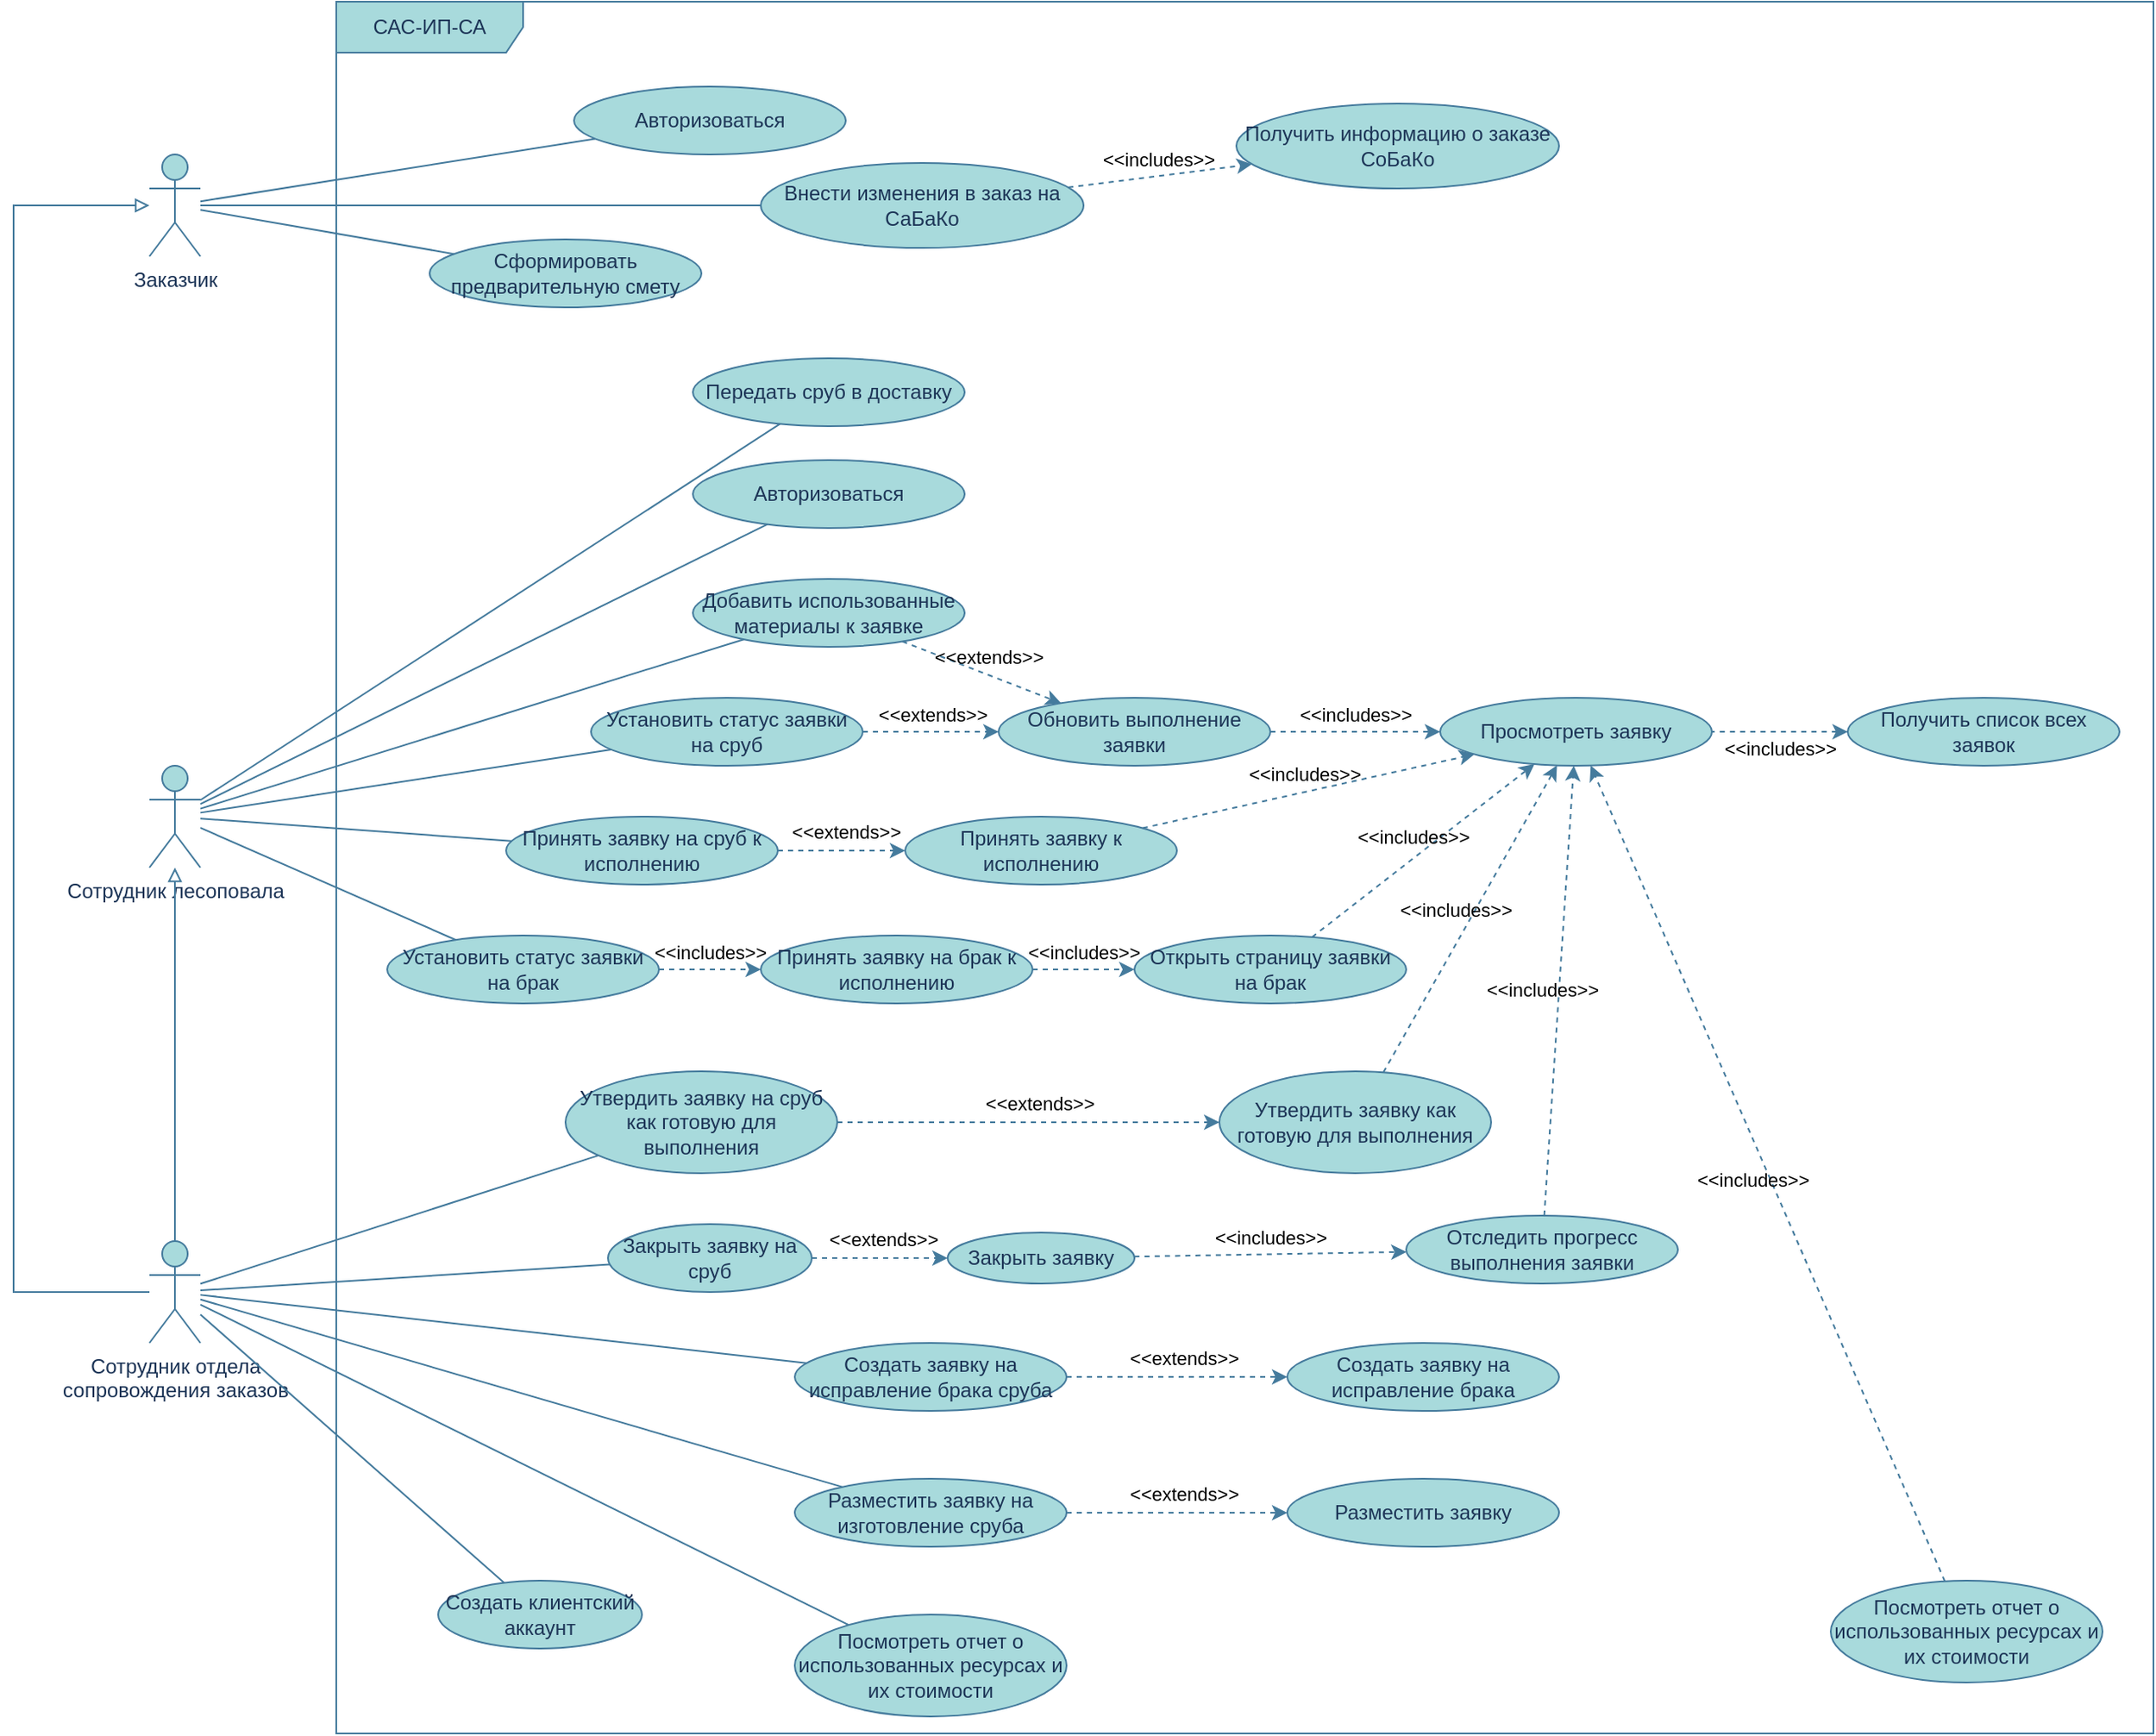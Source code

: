 <mxfile version="22.1.2" type="device" pages="14">
  <diagram name="All" id="F3cg91ZL75x8jwoGA1GF">
    <mxGraphModel dx="1434" dy="844" grid="1" gridSize="10" guides="1" tooltips="1" connect="1" arrows="1" fold="1" page="1" pageScale="1" pageWidth="850" pageHeight="1100" math="0" shadow="0">
      <root>
        <mxCell id="0" />
        <mxCell id="1" parent="0" />
        <mxCell id="Gp7XhG_uB3fxC3xtaJcA-3" value="САС-ИП-СА" style="shape=umlFrame;whiteSpace=wrap;html=1;width=110;height=30;labelBackgroundColor=none;fillColor=#A8DADC;strokeColor=#457B9D;fontColor=#1D3557;" parent="1" vertex="1">
          <mxGeometry x="210" width="1070" height="1020" as="geometry" />
        </mxCell>
        <mxCell id="Gp7XhG_uB3fxC3xtaJcA-11" style="edgeStyle=none;rounded=0;orthogonalLoop=1;jettySize=auto;html=1;endArrow=none;endFill=0;labelBackgroundColor=none;strokeColor=#457B9D;fontColor=default;" parent="1" source="Gp7XhG_uB3fxC3xtaJcA-15" target="Gp7XhG_uB3fxC3xtaJcA-4" edge="1">
          <mxGeometry relative="1" as="geometry" />
        </mxCell>
        <mxCell id="Gp7XhG_uB3fxC3xtaJcA-12" style="edgeStyle=none;rounded=0;orthogonalLoop=1;jettySize=auto;html=1;endArrow=none;endFill=0;labelBackgroundColor=none;strokeColor=#457B9D;fontColor=default;" parent="1" source="Gp7XhG_uB3fxC3xtaJcA-1" target="FZ0aOPSV3gbYeHMY3Was-11" edge="1">
          <mxGeometry relative="1" as="geometry" />
        </mxCell>
        <mxCell id="Gp7XhG_uB3fxC3xtaJcA-13" style="edgeStyle=none;rounded=0;orthogonalLoop=1;jettySize=auto;html=1;endArrow=none;endFill=0;labelBackgroundColor=none;strokeColor=#457B9D;fontColor=default;" parent="1" source="Gp7XhG_uB3fxC3xtaJcA-15" target="FZ0aOPSV3gbYeHMY3Was-30" edge="1">
          <mxGeometry relative="1" as="geometry" />
        </mxCell>
        <mxCell id="Gp7XhG_uB3fxC3xtaJcA-14" value="&amp;lt;&amp;lt;extends&amp;gt;&amp;gt;" style="edgeStyle=none;rounded=0;orthogonalLoop=1;jettySize=auto;html=1;endArrow=classic;endFill=1;labelBackgroundColor=none;strokeColor=#457B9D;fontColor=default;dashed=1;" parent="1" source="FZ0aOPSV3gbYeHMY3Was-13" target="Gp7XhG_uB3fxC3xtaJcA-8" edge="1">
          <mxGeometry x="0.056" y="11" relative="1" as="geometry">
            <mxPoint as="offset" />
          </mxGeometry>
        </mxCell>
        <mxCell id="Gp7XhG_uB3fxC3xtaJcA-1" value="Сотрудник лесоповала" style="shape=umlActor;verticalLabelPosition=bottom;verticalAlign=top;html=1;labelBackgroundColor=none;fillColor=#A8DADC;strokeColor=#457B9D;fontColor=#1D3557;" parent="1" vertex="1">
          <mxGeometry x="100" y="450" width="30" height="60" as="geometry" />
        </mxCell>
        <mxCell id="Gp7XhG_uB3fxC3xtaJcA-4" value="Разместить заявку на изготовление сруба" style="ellipse;whiteSpace=wrap;html=1;labelBackgroundColor=none;fillColor=#A8DADC;strokeColor=#457B9D;fontColor=#1D3557;" parent="1" vertex="1">
          <mxGeometry x="480" y="870" width="160" height="40" as="geometry" />
        </mxCell>
        <mxCell id="Gp7XhG_uB3fxC3xtaJcA-6" value="Обновить выполнение заявки" style="ellipse;whiteSpace=wrap;html=1;labelBackgroundColor=none;fillColor=#A8DADC;strokeColor=#457B9D;fontColor=#1D3557;" parent="1" vertex="1">
          <mxGeometry x="600" y="410" width="160" height="40" as="geometry" />
        </mxCell>
        <mxCell id="Gp7XhG_uB3fxC3xtaJcA-7" value="Утвердить заявку как готовую для выполнения" style="ellipse;whiteSpace=wrap;html=1;labelBackgroundColor=none;fillColor=#A8DADC;strokeColor=#457B9D;fontColor=#1D3557;" parent="1" vertex="1">
          <mxGeometry x="730" y="630" width="160" height="60" as="geometry" />
        </mxCell>
        <mxCell id="Gp7XhG_uB3fxC3xtaJcA-8" value="Принять заявку к исполнению" style="ellipse;whiteSpace=wrap;html=1;labelBackgroundColor=none;fillColor=#A8DADC;strokeColor=#457B9D;fontColor=#1D3557;" parent="1" vertex="1">
          <mxGeometry x="545" y="480" width="160" height="40" as="geometry" />
        </mxCell>
        <mxCell id="Gp7XhG_uB3fxC3xtaJcA-9" value="Получить список всех заявок" style="ellipse;whiteSpace=wrap;html=1;labelBackgroundColor=none;fillColor=#A8DADC;strokeColor=#457B9D;fontColor=#1D3557;" parent="1" vertex="1">
          <mxGeometry x="1100" y="410" width="160" height="40" as="geometry" />
        </mxCell>
        <mxCell id="Gp7XhG_uB3fxC3xtaJcA-21" style="edgeStyle=none;rounded=0;orthogonalLoop=1;jettySize=auto;html=1;endArrow=block;endFill=0;labelBackgroundColor=none;strokeColor=#457B9D;fontColor=default;" parent="1" source="Gp7XhG_uB3fxC3xtaJcA-15" target="Gp7XhG_uB3fxC3xtaJcA-1" edge="1">
          <mxGeometry relative="1" as="geometry">
            <mxPoint x="120" y="520" as="targetPoint" />
          </mxGeometry>
        </mxCell>
        <mxCell id="Gp7XhG_uB3fxC3xtaJcA-15" value="Сотрудник отдела&lt;br&gt;сопровождения заказов" style="shape=umlActor;verticalLabelPosition=bottom;verticalAlign=top;html=1;labelBackgroundColor=none;fillColor=#A8DADC;strokeColor=#457B9D;fontColor=#1D3557;" parent="1" vertex="1">
          <mxGeometry x="100" y="730" width="30" height="60" as="geometry" />
        </mxCell>
        <mxCell id="Gp7XhG_uB3fxC3xtaJcA-20" style="edgeStyle=none;rounded=0;orthogonalLoop=1;jettySize=auto;html=1;endArrow=none;endFill=0;labelBackgroundColor=none;strokeColor=#457B9D;fontColor=default;" parent="1" source="Gp7XhG_uB3fxC3xtaJcA-16" target="Gp7XhG_uB3fxC3xtaJcA-15" edge="1">
          <mxGeometry relative="1" as="geometry" />
        </mxCell>
        <mxCell id="Gp7XhG_uB3fxC3xtaJcA-16" value="Создать заявку на исправление брака сруба" style="ellipse;whiteSpace=wrap;html=1;labelBackgroundColor=none;fillColor=#A8DADC;strokeColor=#457B9D;fontColor=#1D3557;" parent="1" vertex="1">
          <mxGeometry x="480" y="790" width="160" height="40" as="geometry" />
        </mxCell>
        <mxCell id="wviYQZZUmIOS3Am0LYfc-5" style="rounded=0;orthogonalLoop=1;jettySize=auto;html=1;strokeColor=#457B9D;fontColor=#1D3557;fillColor=#A8DADC;endArrow=none;endFill=0;" parent="1" source="wviYQZZUmIOS3Am0LYfc-2" target="wviYQZZUmIOS3Am0LYfc-4" edge="1">
          <mxGeometry relative="1" as="geometry" />
        </mxCell>
        <mxCell id="wviYQZZUmIOS3Am0LYfc-2" value="Заказчик" style="shape=umlActor;verticalLabelPosition=bottom;verticalAlign=top;html=1;labelBackgroundColor=none;fillColor=#A8DADC;strokeColor=#457B9D;fontColor=#1D3557;" parent="1" vertex="1">
          <mxGeometry x="100" y="90" width="30" height="60" as="geometry" />
        </mxCell>
        <mxCell id="wviYQZZUmIOS3Am0LYfc-4" value="Авторизоваться" style="ellipse;whiteSpace=wrap;html=1;labelBackgroundColor=none;fillColor=#A8DADC;strokeColor=#457B9D;fontColor=#1D3557;" parent="1" vertex="1">
          <mxGeometry x="350" y="50" width="160" height="40" as="geometry" />
        </mxCell>
        <mxCell id="wviYQZZUmIOS3Am0LYfc-6" value="Получить информацию о заказе СоБаКо" style="ellipse;whiteSpace=wrap;html=1;labelBackgroundColor=none;fillColor=#A8DADC;strokeColor=#457B9D;fontColor=#1D3557;" parent="1" vertex="1">
          <mxGeometry x="740" y="60" width="190" height="50" as="geometry" />
        </mxCell>
        <mxCell id="wviYQZZUmIOS3Am0LYfc-8" style="rounded=0;orthogonalLoop=1;jettySize=auto;html=1;strokeColor=#457B9D;fontColor=#1D3557;fillColor=#A8DADC;endArrow=none;endFill=0;" parent="1" source="wviYQZZUmIOS3Am0LYfc-2" target="FZ0aOPSV3gbYeHMY3Was-33" edge="1">
          <mxGeometry relative="1" as="geometry">
            <mxPoint x="140" y="313" as="sourcePoint" />
            <mxPoint x="363" y="208" as="targetPoint" />
          </mxGeometry>
        </mxCell>
        <mxCell id="FZ0aOPSV3gbYeHMY3Was-1" value="Сформировать предварительную смету" style="ellipse;whiteSpace=wrap;html=1;labelBackgroundColor=none;fillColor=#A8DADC;strokeColor=#457B9D;fontColor=#1D3557;" parent="1" vertex="1">
          <mxGeometry x="265" y="140" width="160" height="40" as="geometry" />
        </mxCell>
        <mxCell id="FZ0aOPSV3gbYeHMY3Was-3" style="rounded=0;orthogonalLoop=1;jettySize=auto;html=1;strokeColor=#457B9D;fontColor=#1D3557;fillColor=#A8DADC;endArrow=none;endFill=0;" parent="1" source="wviYQZZUmIOS3Am0LYfc-2" target="FZ0aOPSV3gbYeHMY3Was-1" edge="1">
          <mxGeometry relative="1" as="geometry">
            <mxPoint x="140" y="318" as="sourcePoint" />
            <mxPoint x="363" y="281" as="targetPoint" />
          </mxGeometry>
        </mxCell>
        <mxCell id="FZ0aOPSV3gbYeHMY3Was-4" value="Посмотреть отчет о использованных ресурсах и их стоимости" style="ellipse;whiteSpace=wrap;html=1;labelBackgroundColor=none;fillColor=#A8DADC;strokeColor=#457B9D;fontColor=#1D3557;" parent="1" vertex="1">
          <mxGeometry x="1090" y="930" width="160" height="60" as="geometry" />
        </mxCell>
        <mxCell id="FZ0aOPSV3gbYeHMY3Was-6" value="Просмотреть заявку" style="ellipse;whiteSpace=wrap;html=1;labelBackgroundColor=none;fillColor=#A8DADC;strokeColor=#457B9D;fontColor=#1D3557;" parent="1" vertex="1">
          <mxGeometry x="860" y="410" width="160" height="40" as="geometry" />
        </mxCell>
        <mxCell id="FZ0aOPSV3gbYeHMY3Was-7" value="&amp;lt;&amp;lt;includes&amp;gt;&amp;gt;" style="edgeStyle=none;rounded=0;orthogonalLoop=1;jettySize=auto;html=1;endArrow=classic;endFill=1;labelBackgroundColor=none;strokeColor=#457B9D;fontColor=default;dashed=1;" parent="1" source="Gp7XhG_uB3fxC3xtaJcA-6" target="FZ0aOPSV3gbYeHMY3Was-6" edge="1">
          <mxGeometry y="10" relative="1" as="geometry">
            <mxPoint x="140" y="492" as="sourcePoint" />
            <mxPoint x="410" y="530" as="targetPoint" />
            <mxPoint as="offset" />
          </mxGeometry>
        </mxCell>
        <mxCell id="FZ0aOPSV3gbYeHMY3Was-8" value="&amp;lt;&amp;lt;includes&amp;gt;&amp;gt;" style="edgeStyle=none;rounded=0;orthogonalLoop=1;jettySize=auto;html=1;endArrow=classic;endFill=1;labelBackgroundColor=none;strokeColor=#457B9D;fontColor=default;dashed=1;" parent="1" source="Gp7XhG_uB3fxC3xtaJcA-8" target="FZ0aOPSV3gbYeHMY3Was-6" edge="1">
          <mxGeometry y="10" relative="1" as="geometry">
            <mxPoint x="560" y="540" as="sourcePoint" />
            <mxPoint x="640" y="540" as="targetPoint" />
            <mxPoint as="offset" />
          </mxGeometry>
        </mxCell>
        <mxCell id="FZ0aOPSV3gbYeHMY3Was-10" value="&amp;lt;&amp;lt;includes&amp;gt;&amp;gt;" style="edgeStyle=none;rounded=0;orthogonalLoop=1;jettySize=auto;html=1;endArrow=none;endFill=0;labelBackgroundColor=none;strokeColor=#457B9D;fontColor=default;startArrow=classic;startFill=1;dashed=1;" parent="1" source="Gp7XhG_uB3fxC3xtaJcA-9" target="FZ0aOPSV3gbYeHMY3Was-6" edge="1">
          <mxGeometry y="10" relative="1" as="geometry">
            <mxPoint x="527" y="525" as="sourcePoint" />
            <mxPoint x="643" y="534" as="targetPoint" />
            <mxPoint as="offset" />
          </mxGeometry>
        </mxCell>
        <mxCell id="FZ0aOPSV3gbYeHMY3Was-11" value="Установить статус заявки на сруб" style="ellipse;whiteSpace=wrap;html=1;labelBackgroundColor=none;fillColor=#A8DADC;strokeColor=#457B9D;fontColor=#1D3557;" parent="1" vertex="1">
          <mxGeometry x="360" y="410" width="160" height="40" as="geometry" />
        </mxCell>
        <mxCell id="FZ0aOPSV3gbYeHMY3Was-12" value="&amp;lt;&amp;lt;extends&amp;gt;&amp;gt;" style="edgeStyle=none;rounded=0;orthogonalLoop=1;jettySize=auto;html=1;endArrow=classic;endFill=1;labelBackgroundColor=none;strokeColor=#457B9D;fontColor=default;dashed=1;" parent="1" source="FZ0aOPSV3gbYeHMY3Was-11" target="Gp7XhG_uB3fxC3xtaJcA-6" edge="1">
          <mxGeometry x="0.011" y="10" relative="1" as="geometry">
            <mxPoint x="140" y="489" as="sourcePoint" />
            <mxPoint x="414" y="466" as="targetPoint" />
            <mxPoint as="offset" />
          </mxGeometry>
        </mxCell>
        <mxCell id="FZ0aOPSV3gbYeHMY3Was-13" value="Принять заявку на сруб к исполнению" style="ellipse;whiteSpace=wrap;html=1;labelBackgroundColor=none;fillColor=#A8DADC;strokeColor=#457B9D;fontColor=#1D3557;" parent="1" vertex="1">
          <mxGeometry x="310" y="480" width="160" height="40" as="geometry" />
        </mxCell>
        <mxCell id="FZ0aOPSV3gbYeHMY3Was-14" style="edgeStyle=none;rounded=0;orthogonalLoop=1;jettySize=auto;html=1;endArrow=none;endFill=0;labelBackgroundColor=none;strokeColor=#457B9D;fontColor=default;" parent="1" source="Gp7XhG_uB3fxC3xtaJcA-1" target="FZ0aOPSV3gbYeHMY3Was-13" edge="1">
          <mxGeometry relative="1" as="geometry">
            <mxPoint x="140" y="493" as="sourcePoint" />
            <mxPoint x="586" y="578" as="targetPoint" />
          </mxGeometry>
        </mxCell>
        <mxCell id="FZ0aOPSV3gbYeHMY3Was-15" value="Разместить заявку " style="ellipse;whiteSpace=wrap;html=1;labelBackgroundColor=none;fillColor=#A8DADC;strokeColor=#457B9D;fontColor=#1D3557;" parent="1" vertex="1">
          <mxGeometry x="770" y="870" width="160" height="40" as="geometry" />
        </mxCell>
        <mxCell id="FZ0aOPSV3gbYeHMY3Was-17" value="&amp;lt;&amp;lt;extends&amp;gt;&amp;gt;" style="edgeStyle=none;rounded=0;orthogonalLoop=1;jettySize=auto;html=1;endArrow=classic;endFill=1;labelBackgroundColor=none;strokeColor=#457B9D;fontColor=default;dashed=1;" parent="1" source="Gp7XhG_uB3fxC3xtaJcA-4" target="FZ0aOPSV3gbYeHMY3Was-15" edge="1">
          <mxGeometry x="0.056" y="11" relative="1" as="geometry">
            <mxPoint x="794" y="790" as="sourcePoint" />
            <mxPoint x="910" y="808" as="targetPoint" />
            <mxPoint as="offset" />
          </mxGeometry>
        </mxCell>
        <mxCell id="FZ0aOPSV3gbYeHMY3Was-18" value="Создать заявку на исправление брака" style="ellipse;whiteSpace=wrap;html=1;labelBackgroundColor=none;fillColor=#A8DADC;strokeColor=#457B9D;fontColor=#1D3557;" parent="1" vertex="1">
          <mxGeometry x="770" y="790" width="160" height="40" as="geometry" />
        </mxCell>
        <mxCell id="FZ0aOPSV3gbYeHMY3Was-19" value="&amp;lt;&amp;lt;extends&amp;gt;&amp;gt;" style="edgeStyle=none;rounded=0;orthogonalLoop=1;jettySize=auto;html=1;endArrow=classic;endFill=1;labelBackgroundColor=none;strokeColor=#457B9D;fontColor=default;dashed=1;" parent="1" source="Gp7XhG_uB3fxC3xtaJcA-16" target="FZ0aOPSV3gbYeHMY3Was-18" edge="1">
          <mxGeometry x="0.056" y="11" relative="1" as="geometry">
            <mxPoint x="640" y="802" as="sourcePoint" />
            <mxPoint x="752" y="798" as="targetPoint" />
            <mxPoint as="offset" />
          </mxGeometry>
        </mxCell>
        <mxCell id="FZ0aOPSV3gbYeHMY3Was-22" value="&amp;lt;&amp;lt;includes&amp;gt;&amp;gt;" style="edgeStyle=none;rounded=0;orthogonalLoop=1;jettySize=auto;html=1;endArrow=classic;endFill=1;labelBackgroundColor=none;strokeColor=#457B9D;fontColor=default;dashed=1;" parent="1" source="Gp7XhG_uB3fxC3xtaJcA-22" target="FZ0aOPSV3gbYeHMY3Was-6" edge="1">
          <mxGeometry y="10" relative="1" as="geometry">
            <mxPoint x="729" y="587" as="sourcePoint" />
            <mxPoint x="791" y="583" as="targetPoint" />
            <mxPoint as="offset" />
          </mxGeometry>
        </mxCell>
        <mxCell id="FZ0aOPSV3gbYeHMY3Was-23" value="" style="edgeStyle=none;rounded=0;orthogonalLoop=1;jettySize=auto;html=1;endArrow=none;endFill=0;labelBackgroundColor=none;strokeColor=#457B9D;fontColor=default;" parent="1" source="Gp7XhG_uB3fxC3xtaJcA-15" target="FZ0aOPSV3gbYeHMY3Was-27" edge="1">
          <mxGeometry relative="1" as="geometry">
            <mxPoint x="130" y="759" as="sourcePoint" />
            <mxPoint x="742" y="726" as="targetPoint" />
          </mxGeometry>
        </mxCell>
        <mxCell id="Gp7XhG_uB3fxC3xtaJcA-22" value="Отследить прогресс выполнения заявки" style="ellipse;whiteSpace=wrap;html=1;labelBackgroundColor=none;fillColor=#A8DADC;strokeColor=#457B9D;fontColor=#1D3557;" parent="1" vertex="1">
          <mxGeometry x="840" y="715" width="160" height="40" as="geometry" />
        </mxCell>
        <mxCell id="FZ0aOPSV3gbYeHMY3Was-24" value="&amp;lt;&amp;lt;includes&amp;gt;&amp;gt;" style="edgeStyle=none;rounded=0;orthogonalLoop=1;jettySize=auto;html=1;endArrow=classic;endFill=1;labelBackgroundColor=none;strokeColor=#457B9D;fontColor=default;dashed=1;" parent="1" source="Gp7XhG_uB3fxC3xtaJcA-7" target="FZ0aOPSV3gbYeHMY3Was-6" edge="1">
          <mxGeometry y="10" relative="1" as="geometry">
            <mxPoint x="704" y="711" as="sourcePoint" />
            <mxPoint x="846" y="599" as="targetPoint" />
            <mxPoint as="offset" />
          </mxGeometry>
        </mxCell>
        <mxCell id="FZ0aOPSV3gbYeHMY3Was-25" value="Закрыть заявку" style="ellipse;whiteSpace=wrap;html=1;labelBackgroundColor=none;fillColor=#A8DADC;strokeColor=#457B9D;fontColor=#1D3557;" parent="1" vertex="1">
          <mxGeometry x="570" y="725" width="110" height="30" as="geometry" />
        </mxCell>
        <mxCell id="FZ0aOPSV3gbYeHMY3Was-26" value="&amp;lt;&amp;lt;includes&amp;gt;&amp;gt;" style="edgeStyle=none;rounded=0;orthogonalLoop=1;jettySize=auto;html=1;endArrow=classic;endFill=1;labelBackgroundColor=none;strokeColor=#457B9D;fontColor=default;dashed=1;" parent="1" source="FZ0aOPSV3gbYeHMY3Was-25" target="Gp7XhG_uB3fxC3xtaJcA-22" edge="1">
          <mxGeometry y="10" relative="1" as="geometry">
            <mxPoint x="669" y="650" as="sourcePoint" />
            <mxPoint x="823" y="596" as="targetPoint" />
            <mxPoint as="offset" />
          </mxGeometry>
        </mxCell>
        <mxCell id="FZ0aOPSV3gbYeHMY3Was-27" value="Закрыть заявку на сруб" style="ellipse;whiteSpace=wrap;html=1;labelBackgroundColor=none;fillColor=#A8DADC;strokeColor=#457B9D;fontColor=#1D3557;" parent="1" vertex="1">
          <mxGeometry x="370" y="720" width="120" height="40" as="geometry" />
        </mxCell>
        <mxCell id="FZ0aOPSV3gbYeHMY3Was-29" value="&amp;lt;&amp;lt;extends&amp;gt;&amp;gt;" style="edgeStyle=none;rounded=0;orthogonalLoop=1;jettySize=auto;html=1;endArrow=classic;endFill=1;labelBackgroundColor=none;strokeColor=#457B9D;fontColor=default;dashed=1;" parent="1" source="FZ0aOPSV3gbYeHMY3Was-27" target="FZ0aOPSV3gbYeHMY3Was-25" edge="1">
          <mxGeometry x="0.056" y="11" relative="1" as="geometry">
            <mxPoint x="467" y="561" as="sourcePoint" />
            <mxPoint x="583" y="579" as="targetPoint" />
            <mxPoint as="offset" />
          </mxGeometry>
        </mxCell>
        <mxCell id="FZ0aOPSV3gbYeHMY3Was-30" value="Утвердить заявку на сруб как готовую для выполнения" style="ellipse;whiteSpace=wrap;html=1;labelBackgroundColor=none;fillColor=#A8DADC;strokeColor=#457B9D;fontColor=#1D3557;" parent="1" vertex="1">
          <mxGeometry x="345" y="630" width="160" height="60" as="geometry" />
        </mxCell>
        <mxCell id="FZ0aOPSV3gbYeHMY3Was-32" value="&amp;lt;&amp;lt;extends&amp;gt;&amp;gt;" style="edgeStyle=none;rounded=0;orthogonalLoop=1;jettySize=auto;html=1;endArrow=classic;endFill=1;labelBackgroundColor=none;strokeColor=#457B9D;fontColor=default;dashed=1;" parent="1" source="FZ0aOPSV3gbYeHMY3Was-30" target="Gp7XhG_uB3fxC3xtaJcA-7" edge="1">
          <mxGeometry x="0.056" y="11" relative="1" as="geometry">
            <mxPoint x="500" y="750" as="sourcePoint" />
            <mxPoint x="580" y="750" as="targetPoint" />
            <mxPoint as="offset" />
          </mxGeometry>
        </mxCell>
        <mxCell id="FZ0aOPSV3gbYeHMY3Was-33" value="Внести изменения в заказ на СаБаКо" style="ellipse;whiteSpace=wrap;html=1;labelBackgroundColor=none;fillColor=#A8DADC;strokeColor=#457B9D;fontColor=#1D3557;" parent="1" vertex="1">
          <mxGeometry x="460" y="95" width="190" height="50" as="geometry" />
        </mxCell>
        <mxCell id="FZ0aOPSV3gbYeHMY3Was-34" value="&amp;lt;&amp;lt;includes&amp;gt;&amp;gt;" style="edgeStyle=none;rounded=0;orthogonalLoop=1;jettySize=auto;html=1;endArrow=classic;endFill=1;labelBackgroundColor=none;strokeColor=#457B9D;fontColor=default;dashed=1;" parent="1" source="FZ0aOPSV3gbYeHMY3Was-33" target="wviYQZZUmIOS3Am0LYfc-6" edge="1">
          <mxGeometry y="10" relative="1" as="geometry">
            <mxPoint x="703" y="488" as="sourcePoint" />
            <mxPoint x="837" y="562" as="targetPoint" />
            <mxPoint as="offset" />
          </mxGeometry>
        </mxCell>
        <mxCell id="FZ0aOPSV3gbYeHMY3Was-35" value="Создать клиентский аккаунт" style="ellipse;whiteSpace=wrap;html=1;labelBackgroundColor=none;fillColor=#A8DADC;strokeColor=#457B9D;fontColor=#1D3557;" parent="1" vertex="1">
          <mxGeometry x="270" y="930" width="120" height="40" as="geometry" />
        </mxCell>
        <mxCell id="FZ0aOPSV3gbYeHMY3Was-36" style="edgeStyle=none;rounded=0;orthogonalLoop=1;jettySize=auto;html=1;endArrow=none;endFill=0;labelBackgroundColor=none;strokeColor=#457B9D;fontColor=default;" parent="1" source="Gp7XhG_uB3fxC3xtaJcA-15" target="FZ0aOPSV3gbYeHMY3Was-35" edge="1">
          <mxGeometry relative="1" as="geometry">
            <mxPoint x="140" y="774" as="sourcePoint" />
            <mxPoint x="518" y="885" as="targetPoint" />
          </mxGeometry>
        </mxCell>
        <mxCell id="FZ0aOPSV3gbYeHMY3Was-37" value="Принять заявку на брак к исполнению" style="ellipse;whiteSpace=wrap;html=1;labelBackgroundColor=none;fillColor=#A8DADC;strokeColor=#457B9D;fontColor=#1D3557;" parent="1" vertex="1">
          <mxGeometry x="460" y="550" width="160" height="40" as="geometry" />
        </mxCell>
        <mxCell id="FZ0aOPSV3gbYeHMY3Was-39" value="Открыть страницу заявки на брак" style="ellipse;whiteSpace=wrap;html=1;labelBackgroundColor=none;fillColor=#A8DADC;strokeColor=#457B9D;fontColor=#1D3557;" parent="1" vertex="1">
          <mxGeometry x="680" y="550" width="160" height="40" as="geometry" />
        </mxCell>
        <mxCell id="FZ0aOPSV3gbYeHMY3Was-41" value="&amp;lt;&amp;lt;includes&amp;gt;&amp;gt;" style="edgeStyle=none;rounded=0;orthogonalLoop=1;jettySize=auto;html=1;endArrow=classic;endFill=1;labelBackgroundColor=none;strokeColor=#457B9D;fontColor=default;dashed=1;" parent="1" source="FZ0aOPSV3gbYeHMY3Was-39" target="FZ0aOPSV3gbYeHMY3Was-6" edge="1">
          <mxGeometry y="10" relative="1" as="geometry">
            <mxPoint x="757" y="641" as="sourcePoint" />
            <mxPoint x="859" y="460" as="targetPoint" />
            <mxPoint as="offset" />
          </mxGeometry>
        </mxCell>
        <mxCell id="FZ0aOPSV3gbYeHMY3Was-42" value="Установить статус заявки на брак" style="ellipse;whiteSpace=wrap;html=1;labelBackgroundColor=none;fillColor=#A8DADC;strokeColor=#457B9D;fontColor=#1D3557;" parent="1" vertex="1">
          <mxGeometry x="240" y="550" width="160" height="40" as="geometry" />
        </mxCell>
        <mxCell id="FZ0aOPSV3gbYeHMY3Was-43" style="edgeStyle=none;rounded=0;orthogonalLoop=1;jettySize=auto;html=1;endArrow=none;endFill=0;labelBackgroundColor=none;strokeColor=#457B9D;fontColor=default;" parent="1" source="Gp7XhG_uB3fxC3xtaJcA-1" target="FZ0aOPSV3gbYeHMY3Was-42" edge="1">
          <mxGeometry relative="1" as="geometry">
            <mxPoint x="140" y="495" as="sourcePoint" />
            <mxPoint x="351" y="564" as="targetPoint" />
          </mxGeometry>
        </mxCell>
        <mxCell id="FZ0aOPSV3gbYeHMY3Was-44" value="&amp;lt;&amp;lt;includes&amp;gt;&amp;gt;" style="edgeStyle=none;rounded=0;orthogonalLoop=1;jettySize=auto;html=1;endArrow=classic;endFill=1;labelBackgroundColor=none;strokeColor=#457B9D;fontColor=default;dashed=1;" parent="1" source="FZ0aOPSV3gbYeHMY3Was-42" target="FZ0aOPSV3gbYeHMY3Was-37" edge="1">
          <mxGeometry y="10" relative="1" as="geometry">
            <mxPoint x="695" y="497" as="sourcePoint" />
            <mxPoint x="890" y="453" as="targetPoint" />
            <mxPoint as="offset" />
          </mxGeometry>
        </mxCell>
        <mxCell id="FZ0aOPSV3gbYeHMY3Was-45" value="&amp;lt;&amp;lt;includes&amp;gt;&amp;gt;" style="edgeStyle=none;rounded=0;orthogonalLoop=1;jettySize=auto;html=1;endArrow=classic;endFill=1;labelBackgroundColor=none;strokeColor=#457B9D;fontColor=default;dashed=1;" parent="1" source="FZ0aOPSV3gbYeHMY3Was-37" target="FZ0aOPSV3gbYeHMY3Was-39" edge="1">
          <mxGeometry y="10" relative="1" as="geometry">
            <mxPoint x="420" y="580" as="sourcePoint" />
            <mxPoint x="480" y="580" as="targetPoint" />
            <mxPoint as="offset" />
          </mxGeometry>
        </mxCell>
        <mxCell id="FZ0aOPSV3gbYeHMY3Was-46" style="edgeStyle=none;rounded=0;orthogonalLoop=1;jettySize=auto;html=1;endArrow=block;endFill=0;labelBackgroundColor=none;strokeColor=#457B9D;fontColor=default;" parent="1" source="Gp7XhG_uB3fxC3xtaJcA-15" target="wviYQZZUmIOS3Am0LYfc-2" edge="1">
          <mxGeometry relative="1" as="geometry">
            <mxPoint x="125" y="390" as="targetPoint" />
            <mxPoint x="125" y="610" as="sourcePoint" />
            <Array as="points">
              <mxPoint x="20" y="760" />
              <mxPoint x="20" y="120" />
            </Array>
          </mxGeometry>
        </mxCell>
        <mxCell id="FZ0aOPSV3gbYeHMY3Was-48" value="Авторизоваться" style="ellipse;whiteSpace=wrap;html=1;labelBackgroundColor=none;fillColor=#A8DADC;strokeColor=#457B9D;fontColor=#1D3557;" parent="1" vertex="1">
          <mxGeometry x="420" y="270" width="160" height="40" as="geometry" />
        </mxCell>
        <mxCell id="FZ0aOPSV3gbYeHMY3Was-49" style="edgeStyle=none;rounded=0;orthogonalLoop=1;jettySize=auto;html=1;endArrow=none;endFill=0;labelBackgroundColor=none;strokeColor=#457B9D;fontColor=default;" parent="1" source="Gp7XhG_uB3fxC3xtaJcA-1" target="FZ0aOPSV3gbYeHMY3Was-48" edge="1">
          <mxGeometry relative="1" as="geometry">
            <mxPoint x="140" y="485" as="sourcePoint" />
            <mxPoint x="675" y="360" as="targetPoint" />
            <Array as="points" />
          </mxGeometry>
        </mxCell>
        <mxCell id="f5dr_ll5TAhtFBTEBeK--1" value="Посмотреть отчет о использованных ресурсах и их стоимости" style="ellipse;whiteSpace=wrap;html=1;labelBackgroundColor=none;fillColor=#A8DADC;strokeColor=#457B9D;fontColor=#1D3557;" parent="1" vertex="1">
          <mxGeometry x="480" y="950" width="160" height="60" as="geometry" />
        </mxCell>
        <mxCell id="f5dr_ll5TAhtFBTEBeK--2" style="edgeStyle=none;rounded=0;orthogonalLoop=1;jettySize=auto;html=1;endArrow=none;endFill=0;labelBackgroundColor=none;strokeColor=#457B9D;fontColor=default;" parent="1" source="Gp7XhG_uB3fxC3xtaJcA-15" target="f5dr_ll5TAhtFBTEBeK--1" edge="1">
          <mxGeometry relative="1" as="geometry">
            <mxPoint x="140" y="779" as="sourcePoint" />
            <mxPoint x="341" y="902" as="targetPoint" />
          </mxGeometry>
        </mxCell>
        <mxCell id="f5dr_ll5TAhtFBTEBeK--3" value="Добавить использованные материалы к заявке" style="ellipse;whiteSpace=wrap;html=1;labelBackgroundColor=none;fillColor=#A8DADC;strokeColor=#457B9D;fontColor=#1D3557;" parent="1" vertex="1">
          <mxGeometry x="420" y="340" width="160" height="40" as="geometry" />
        </mxCell>
        <mxCell id="f5dr_ll5TAhtFBTEBeK--4" value="&amp;lt;&amp;lt;extends&amp;gt;&amp;gt;" style="edgeStyle=none;rounded=0;orthogonalLoop=1;jettySize=auto;html=1;endArrow=classic;endFill=1;labelBackgroundColor=none;strokeColor=#457B9D;fontColor=default;dashed=1;" parent="1" source="f5dr_ll5TAhtFBTEBeK--3" target="Gp7XhG_uB3fxC3xtaJcA-6" edge="1">
          <mxGeometry x="0.011" y="10" relative="1" as="geometry">
            <mxPoint x="480" y="440" as="sourcePoint" />
            <mxPoint x="580" y="440" as="targetPoint" />
            <mxPoint as="offset" />
          </mxGeometry>
        </mxCell>
        <mxCell id="f5dr_ll5TAhtFBTEBeK--5" style="edgeStyle=none;rounded=0;orthogonalLoop=1;jettySize=auto;html=1;endArrow=none;endFill=0;labelBackgroundColor=none;strokeColor=#457B9D;fontColor=default;" parent="1" source="Gp7XhG_uB3fxC3xtaJcA-1" target="f5dr_ll5TAhtFBTEBeK--3" edge="1">
          <mxGeometry relative="1" as="geometry">
            <mxPoint x="140" y="487" as="sourcePoint" />
            <mxPoint x="335" y="452" as="targetPoint" />
          </mxGeometry>
        </mxCell>
        <mxCell id="f5dr_ll5TAhtFBTEBeK--6" value="&amp;lt;&amp;lt;includes&amp;gt;&amp;gt;" style="edgeStyle=none;rounded=0;orthogonalLoop=1;jettySize=auto;html=1;endArrow=classic;endFill=1;labelBackgroundColor=none;strokeColor=#457B9D;fontColor=default;dashed=1;" parent="1" source="FZ0aOPSV3gbYeHMY3Was-4" target="FZ0aOPSV3gbYeHMY3Was-6" edge="1">
          <mxGeometry y="10" relative="1" as="geometry">
            <mxPoint x="931" y="725" as="sourcePoint" />
            <mxPoint x="949" y="460" as="targetPoint" />
            <mxPoint as="offset" />
          </mxGeometry>
        </mxCell>
        <mxCell id="f5dr_ll5TAhtFBTEBeK--10" value="Передать сруб в доставку" style="ellipse;whiteSpace=wrap;html=1;labelBackgroundColor=none;fillColor=#A8DADC;strokeColor=#457B9D;fontColor=#1D3557;" parent="1" vertex="1">
          <mxGeometry x="420" y="210" width="160" height="40" as="geometry" />
        </mxCell>
        <mxCell id="f5dr_ll5TAhtFBTEBeK--11" style="edgeStyle=none;rounded=0;orthogonalLoop=1;jettySize=auto;html=1;endArrow=none;endFill=0;labelBackgroundColor=none;strokeColor=#457B9D;fontColor=default;" parent="1" source="Gp7XhG_uB3fxC3xtaJcA-1" target="f5dr_ll5TAhtFBTEBeK--10" edge="1">
          <mxGeometry relative="1" as="geometry">
            <mxPoint x="140" y="483" as="sourcePoint" />
            <mxPoint x="471" y="337" as="targetPoint" />
            <Array as="points" />
          </mxGeometry>
        </mxCell>
      </root>
    </mxGraphModel>
  </diagram>
  <diagram id="8FYoHmJHUmIbn6Gr4tKb" name="Auth">
    <mxGraphModel dx="1036" dy="606" grid="1" gridSize="10" guides="1" tooltips="1" connect="1" arrows="1" fold="1" page="1" pageScale="1" pageWidth="827" pageHeight="1169" math="0" shadow="0">
      <root>
        <mxCell id="0" />
        <mxCell id="1" parent="0" />
        <mxCell id="Cduez9yOaTw0WYiB86Xr-1" value="САС-ИП-СА" style="shape=umlFrame;whiteSpace=wrap;html=1;width=110;height=30;labelBackgroundColor=none;fillColor=#A8DADC;strokeColor=#457B9D;fontColor=#1D3557;" parent="1" vertex="1">
          <mxGeometry x="210" y="460" width="470" height="380" as="geometry" />
        </mxCell>
        <mxCell id="Cduez9yOaTw0WYiB86Xr-13" value="Сотрудник отдела&lt;br&gt;сопровождения заказов" style="shape=umlActor;verticalLabelPosition=bottom;verticalAlign=top;html=1;labelBackgroundColor=none;fillColor=#A8DADC;strokeColor=#457B9D;fontColor=#1D3557;" parent="1" vertex="1">
          <mxGeometry x="100" y="730" width="30" height="60" as="geometry" />
        </mxCell>
        <mxCell id="Cduez9yOaTw0WYiB86Xr-16" style="rounded=0;orthogonalLoop=1;jettySize=auto;html=1;strokeColor=#457B9D;fontColor=#1D3557;fillColor=#A8DADC;endArrow=none;endFill=0;" parent="1" source="Cduez9yOaTw0WYiB86Xr-69" target="Cduez9yOaTw0WYiB86Xr-18" edge="1">
          <mxGeometry relative="1" as="geometry" />
        </mxCell>
        <mxCell id="Cduez9yOaTw0WYiB86Xr-17" value="Заказчик" style="shape=umlActor;verticalLabelPosition=bottom;verticalAlign=top;html=1;labelBackgroundColor=none;fillColor=#A8DADC;strokeColor=#457B9D;fontColor=#1D3557;" parent="1" vertex="1">
          <mxGeometry x="100" y="620" width="30" height="60" as="geometry" />
        </mxCell>
        <mxCell id="Cduez9yOaTw0WYiB86Xr-18" value="Авторизоваться" style="ellipse;whiteSpace=wrap;html=1;labelBackgroundColor=none;fillColor=#A8DADC;strokeColor=#457B9D;fontColor=#1D3557;" parent="1" vertex="1">
          <mxGeometry x="240" y="530" width="160" height="40" as="geometry" />
        </mxCell>
        <mxCell id="Cduez9yOaTw0WYiB86Xr-48" value="Создать клиентский аккаунт" style="ellipse;whiteSpace=wrap;html=1;labelBackgroundColor=none;fillColor=#A8DADC;strokeColor=#457B9D;fontColor=#1D3557;" parent="1" vertex="1">
          <mxGeometry x="260" y="670" width="120" height="40" as="geometry" />
        </mxCell>
        <mxCell id="Cduez9yOaTw0WYiB86Xr-49" style="edgeStyle=none;rounded=0;orthogonalLoop=1;jettySize=auto;html=1;endArrow=none;endFill=0;labelBackgroundColor=none;strokeColor=#457B9D;fontColor=default;" parent="1" source="Cduez9yOaTw0WYiB86Xr-13" target="Cduez9yOaTw0WYiB86Xr-48" edge="1">
          <mxGeometry relative="1" as="geometry">
            <mxPoint x="140" y="774" as="sourcePoint" />
            <mxPoint x="518" y="885" as="targetPoint" />
          </mxGeometry>
        </mxCell>
        <mxCell id="Cduez9yOaTw0WYiB86Xr-57" style="edgeStyle=none;rounded=0;orthogonalLoop=1;jettySize=auto;html=1;endArrow=block;endFill=0;labelBackgroundColor=none;strokeColor=#457B9D;fontColor=default;" parent="1" source="Cduez9yOaTw0WYiB86Xr-69" target="Cduez9yOaTw0WYiB86Xr-17" edge="1">
          <mxGeometry relative="1" as="geometry">
            <mxPoint x="125" y="390" as="targetPoint" />
            <mxPoint x="125" y="610" as="sourcePoint" />
            <Array as="points">
              <mxPoint x="20" y="550" />
              <mxPoint x="20" y="650" />
            </Array>
          </mxGeometry>
        </mxCell>
        <mxCell id="Cduez9yOaTw0WYiB86Xr-69" value="Пользователь системы" style="shape=umlActor;verticalLabelPosition=bottom;verticalAlign=top;html=1;labelBackgroundColor=none;fillColor=#A8DADC;strokeColor=#457B9D;fontColor=#1D3557;" parent="1" vertex="1">
          <mxGeometry x="100" y="520" width="30" height="60" as="geometry" />
        </mxCell>
        <mxCell id="Cduez9yOaTw0WYiB86Xr-71" style="edgeStyle=none;rounded=0;orthogonalLoop=1;jettySize=auto;html=1;endArrow=block;endFill=0;labelBackgroundColor=none;strokeColor=#457B9D;fontColor=default;" parent="1" source="Cduez9yOaTw0WYiB86Xr-69" target="Cduez9yOaTw0WYiB86Xr-13" edge="1">
          <mxGeometry relative="1" as="geometry">
            <mxPoint x="100" y="930" as="targetPoint" />
            <mxPoint x="110" y="560" as="sourcePoint" />
            <Array as="points">
              <mxPoint x="20" y="550" />
              <mxPoint x="20" y="760" />
            </Array>
          </mxGeometry>
        </mxCell>
        <mxCell id="Cduez9yOaTw0WYiB86Xr-72" value="Создать аккаунт сотрудника" style="ellipse;whiteSpace=wrap;html=1;labelBackgroundColor=none;fillColor=#A8DADC;strokeColor=#457B9D;fontColor=#1D3557;" parent="1" vertex="1">
          <mxGeometry x="280" y="740" width="120" height="40" as="geometry" />
        </mxCell>
        <mxCell id="Cduez9yOaTw0WYiB86Xr-73" style="edgeStyle=none;rounded=0;orthogonalLoop=1;jettySize=auto;html=1;endArrow=none;endFill=0;labelBackgroundColor=none;strokeColor=#457B9D;fontColor=default;" parent="1" source="Cduez9yOaTw0WYiB86Xr-13" target="Cduez9yOaTw0WYiB86Xr-72" edge="1">
          <mxGeometry relative="1" as="geometry">
            <mxPoint x="140" y="765" as="sourcePoint" />
            <mxPoint x="306" y="714" as="targetPoint" />
          </mxGeometry>
        </mxCell>
        <mxCell id="Cduez9yOaTw0WYiB86Xr-74" value="&amp;lt;&amp;lt;include&amp;gt;&amp;gt;" style="rounded=0;orthogonalLoop=1;jettySize=auto;html=1;strokeColor=#457B9D;fontColor=#1D3557;fillColor=#A8DADC;endArrow=open;endFill=0;exitX=0.5;exitY=1;exitDx=0;exitDy=0;dashed=1;" parent="1" source="Cduez9yOaTw0WYiB86Xr-18" target="Cduez9yOaTw0WYiB86Xr-75" edge="1">
          <mxGeometry relative="1" as="geometry">
            <mxPoint x="140" y="560" as="sourcePoint" />
            <mxPoint x="250" y="560" as="targetPoint" />
          </mxGeometry>
        </mxCell>
        <mxCell id="Cduez9yOaTw0WYiB86Xr-75" value="Создать аккаунт пользователя" style="ellipse;whiteSpace=wrap;html=1;labelBackgroundColor=none;fillColor=#A8DADC;strokeColor=#457B9D;fontColor=#1D3557;" parent="1" vertex="1">
          <mxGeometry x="520" y="690" width="120" height="40" as="geometry" />
        </mxCell>
        <mxCell id="Cduez9yOaTw0WYiB86Xr-76" value="&amp;lt;&amp;lt;exdend&amp;gt;&amp;gt;" style="rounded=0;orthogonalLoop=1;jettySize=auto;html=1;strokeColor=#457B9D;fontColor=#1D3557;fillColor=#A8DADC;endArrow=open;endFill=0;dashed=1;" parent="1" source="Cduez9yOaTw0WYiB86Xr-48" target="Cduez9yOaTw0WYiB86Xr-75" edge="1">
          <mxGeometry x="0.139" y="1" relative="1" as="geometry">
            <mxPoint x="330" y="580" as="sourcePoint" />
            <mxPoint x="470" y="711" as="targetPoint" />
            <mxPoint as="offset" />
          </mxGeometry>
        </mxCell>
        <mxCell id="Cduez9yOaTw0WYiB86Xr-78" value="&lt;div&gt;&amp;lt;&amp;lt;extend&amp;gt;&amp;gt;&lt;/div&gt;" style="rounded=0;orthogonalLoop=1;jettySize=auto;html=1;strokeColor=#457B9D;fontColor=#1D3557;fillColor=#A8DADC;endArrow=open;endFill=0;dashed=1;" parent="1" source="Cduez9yOaTw0WYiB86Xr-72" target="Cduez9yOaTw0WYiB86Xr-75" edge="1">
          <mxGeometry relative="1" as="geometry">
            <mxPoint x="382" y="710" as="sourcePoint" />
            <mxPoint x="440" y="720" as="targetPoint" />
          </mxGeometry>
        </mxCell>
      </root>
    </mxGraphModel>
  </diagram>
  <diagram id="FQcmTRyQtcxwBrHWKEkL" name="Создать заказ">
    <mxGraphModel grid="1" page="1" gridSize="10" guides="1" tooltips="1" connect="1" arrows="1" fold="1" pageScale="1" pageWidth="827" pageHeight="1169" math="0" shadow="0">
      <root>
        <mxCell id="0" />
        <mxCell id="1" parent="0" />
        <mxCell id="EIfnistWK9IAB87MBVvl-1" value="САС-ИП-СА" style="shape=umlFrame;whiteSpace=wrap;html=1;width=110;height=30;labelBackgroundColor=none;fillColor=#A8DADC;strokeColor=#457B9D;fontColor=#1D3557;" vertex="1" parent="1">
          <mxGeometry x="210" y="460" width="490" height="540" as="geometry" />
        </mxCell>
        <mxCell id="EIfnistWK9IAB87MBVvl-2" value="Сотрудник отдела&lt;br&gt;сопровождения заказов" style="shape=umlActor;verticalLabelPosition=bottom;verticalAlign=top;html=1;labelBackgroundColor=none;fillColor=#A8DADC;strokeColor=#457B9D;fontColor=#1D3557;" vertex="1" parent="1">
          <mxGeometry x="100" y="730" width="30" height="60" as="geometry" />
        </mxCell>
        <mxCell id="EIfnistWK9IAB87MBVvl-3" style="rounded=0;orthogonalLoop=1;jettySize=auto;html=1;strokeColor=#457B9D;fontColor=#1D3557;fillColor=#A8DADC;endArrow=none;endFill=0;" edge="1" parent="1" source="EIfnistWK9IAB87MBVvl-9" target="EIfnistWK9IAB87MBVvl-5">
          <mxGeometry relative="1" as="geometry" />
        </mxCell>
        <mxCell id="EIfnistWK9IAB87MBVvl-4" value="Заказчик" style="shape=umlActor;verticalLabelPosition=bottom;verticalAlign=top;html=1;labelBackgroundColor=none;fillColor=#A8DADC;strokeColor=#457B9D;fontColor=#1D3557;" vertex="1" parent="1">
          <mxGeometry x="100" y="620" width="30" height="60" as="geometry" />
        </mxCell>
        <mxCell id="EIfnistWK9IAB87MBVvl-5" value="Авторизоваться" style="ellipse;whiteSpace=wrap;html=1;labelBackgroundColor=none;fillColor=#A8DADC;strokeColor=#457B9D;fontColor=#1D3557;" vertex="1" parent="1">
          <mxGeometry x="240" y="530" width="160" height="40" as="geometry" />
        </mxCell>
        <mxCell id="EIfnistWK9IAB87MBVvl-6" value="Создать клиентский аккаунт" style="ellipse;whiteSpace=wrap;html=1;labelBackgroundColor=none;fillColor=#A8DADC;strokeColor=#457B9D;fontColor=#1D3557;" vertex="1" parent="1">
          <mxGeometry x="310" y="690" width="120" height="40" as="geometry" />
        </mxCell>
        <mxCell id="EIfnistWK9IAB87MBVvl-7" style="edgeStyle=none;rounded=0;orthogonalLoop=1;jettySize=auto;html=1;endArrow=none;endFill=0;labelBackgroundColor=none;strokeColor=#457B9D;fontColor=default;" edge="1" parent="1" source="EIfnistWK9IAB87MBVvl-2" target="EIfnistWK9IAB87MBVvl-6">
          <mxGeometry relative="1" as="geometry">
            <mxPoint x="140" y="774" as="sourcePoint" />
            <mxPoint x="518" y="885" as="targetPoint" />
          </mxGeometry>
        </mxCell>
        <mxCell id="EIfnistWK9IAB87MBVvl-8" style="edgeStyle=none;rounded=0;orthogonalLoop=1;jettySize=auto;html=1;endArrow=block;endFill=0;labelBackgroundColor=none;strokeColor=#457B9D;fontColor=default;" edge="1" parent="1" source="EIfnistWK9IAB87MBVvl-9" target="EIfnistWK9IAB87MBVvl-4">
          <mxGeometry relative="1" as="geometry">
            <mxPoint x="125" y="390" as="targetPoint" />
            <mxPoint x="125" y="610" as="sourcePoint" />
            <Array as="points">
              <mxPoint x="20" y="550" />
              <mxPoint x="20" y="650" />
            </Array>
          </mxGeometry>
        </mxCell>
        <mxCell id="EIfnistWK9IAB87MBVvl-9" value="Пользователь системы" style="shape=umlActor;verticalLabelPosition=bottom;verticalAlign=top;html=1;labelBackgroundColor=none;fillColor=#A8DADC;strokeColor=#457B9D;fontColor=#1D3557;" vertex="1" parent="1">
          <mxGeometry x="100" y="520" width="30" height="60" as="geometry" />
        </mxCell>
        <mxCell id="EIfnistWK9IAB87MBVvl-10" style="edgeStyle=none;rounded=0;orthogonalLoop=1;jettySize=auto;html=1;endArrow=block;endFill=0;labelBackgroundColor=none;strokeColor=#457B9D;fontColor=default;" edge="1" parent="1" source="EIfnistWK9IAB87MBVvl-9" target="EIfnistWK9IAB87MBVvl-2">
          <mxGeometry relative="1" as="geometry">
            <mxPoint x="100" y="930" as="targetPoint" />
            <mxPoint x="110" y="560" as="sourcePoint" />
            <Array as="points">
              <mxPoint x="20" y="550" />
              <mxPoint x="20" y="760" />
            </Array>
          </mxGeometry>
        </mxCell>
        <mxCell id="EIfnistWK9IAB87MBVvl-11" value="Создать заказ на Со-Ба-Ко" style="ellipse;whiteSpace=wrap;html=1;labelBackgroundColor=none;fillColor=#A8DADC;strokeColor=#457B9D;fontColor=#1D3557;" vertex="1" parent="1">
          <mxGeometry x="340" y="800" width="120" height="40" as="geometry" />
        </mxCell>
        <mxCell id="EIfnistWK9IAB87MBVvl-12" style="edgeStyle=none;rounded=0;orthogonalLoop=1;jettySize=auto;html=1;endArrow=none;endFill=0;labelBackgroundColor=none;strokeColor=#457B9D;fontColor=default;" edge="1" parent="1" source="EIfnistWK9IAB87MBVvl-2" target="EIfnistWK9IAB87MBVvl-11">
          <mxGeometry relative="1" as="geometry">
            <mxPoint x="140" y="765" as="sourcePoint" />
            <mxPoint x="306" y="714" as="targetPoint" />
          </mxGeometry>
        </mxCell>
        <mxCell id="EIfnistWK9IAB87MBVvl-13" value="&amp;lt;&amp;lt;include&amp;gt;&amp;gt;" style="rounded=0;orthogonalLoop=1;jettySize=auto;html=1;strokeColor=#457B9D;fontColor=#1D3557;fillColor=#A8DADC;endArrow=open;endFill=0;exitX=0.5;exitY=1;exitDx=0;exitDy=0;dashed=1;" edge="1" parent="1" source="EIfnistWK9IAB87MBVvl-5" target="EIfnistWK9IAB87MBVvl-14">
          <mxGeometry relative="1" as="geometry">
            <mxPoint x="140" y="560" as="sourcePoint" />
            <mxPoint x="250" y="560" as="targetPoint" />
          </mxGeometry>
        </mxCell>
        <mxCell id="EIfnistWK9IAB87MBVvl-14" value="Создать аккаунт пользователя" style="ellipse;whiteSpace=wrap;html=1;labelBackgroundColor=none;fillColor=#A8DADC;strokeColor=#457B9D;fontColor=#1D3557;" vertex="1" parent="1">
          <mxGeometry x="520" y="590" width="120" height="40" as="geometry" />
        </mxCell>
        <mxCell id="EIfnistWK9IAB87MBVvl-15" value="&amp;lt;&amp;lt;exdend&amp;gt;&amp;gt;" style="rounded=0;orthogonalLoop=1;jettySize=auto;html=1;strokeColor=#457B9D;fontColor=#1D3557;fillColor=#A8DADC;endArrow=open;endFill=0;dashed=1;" edge="1" parent="1" source="EIfnistWK9IAB87MBVvl-6" target="EIfnistWK9IAB87MBVvl-14">
          <mxGeometry x="0.139" y="1" relative="1" as="geometry">
            <mxPoint x="330" y="580" as="sourcePoint" />
            <mxPoint x="470" y="711" as="targetPoint" />
            <mxPoint as="offset" />
          </mxGeometry>
        </mxCell>
        <mxCell id="CbVizWgLMVEmhE_cWZmM-1" value="&amp;lt;&amp;lt;include&amp;gt;&amp;gt;" style="rounded=0;orthogonalLoop=1;jettySize=auto;html=1;strokeColor=#457B9D;fontColor=#1D3557;fillColor=#A8DADC;endArrow=open;endFill=0;dashed=1;" edge="1" parent="1" source="EIfnistWK9IAB87MBVvl-11" target="EIfnistWK9IAB87MBVvl-6">
          <mxGeometry relative="1" as="geometry">
            <mxPoint x="330" y="580" as="sourcePoint" />
            <mxPoint x="558" y="703" as="targetPoint" />
          </mxGeometry>
        </mxCell>
        <mxCell id="CbVizWgLMVEmhE_cWZmM-2" value="Указать требования заказа" style="ellipse;whiteSpace=wrap;html=1;labelBackgroundColor=none;fillColor=#A8DADC;strokeColor=#457B9D;fontColor=#1D3557;" vertex="1" parent="1">
          <mxGeometry x="520" y="800" width="120" height="40" as="geometry" />
        </mxCell>
        <mxCell id="CbVizWgLMVEmhE_cWZmM-3" value="&amp;lt;&amp;lt;include&amp;gt;&amp;gt;" style="rounded=0;orthogonalLoop=1;jettySize=auto;html=1;strokeColor=#457B9D;fontColor=#1D3557;fillColor=#A8DADC;endArrow=open;endFill=0;dashed=1;" edge="1" parent="1" source="CbVizWgLMVEmhE_cWZmM-4" target="CbVizWgLMVEmhE_cWZmM-2">
          <mxGeometry relative="1" as="geometry">
            <mxPoint x="355" y="891" as="sourcePoint" />
            <mxPoint x="415" y="809" as="targetPoint" />
          </mxGeometry>
        </mxCell>
        <mxCell id="CbVizWgLMVEmhE_cWZmM-4" value="Указать заказ как &quot;Готов к исполнению&quot;" style="ellipse;whiteSpace=wrap;html=1;labelBackgroundColor=none;fillColor=#A8DADC;strokeColor=#457B9D;fontColor=#1D3557;" vertex="1" parent="1">
          <mxGeometry x="360" y="920" width="130" height="50" as="geometry" />
        </mxCell>
        <mxCell id="CbVizWgLMVEmhE_cWZmM-5" value="&amp;lt;&amp;lt;include&amp;gt;&amp;gt;" style="rounded=0;orthogonalLoop=1;jettySize=auto;html=1;strokeColor=#457B9D;fontColor=#1D3557;fillColor=#A8DADC;endArrow=open;endFill=0;dashed=1;" edge="1" parent="1" source="CbVizWgLMVEmhE_cWZmM-4" target="EIfnistWK9IAB87MBVvl-11">
          <mxGeometry relative="1" as="geometry">
            <mxPoint x="398" y="905" as="sourcePoint" />
            <mxPoint x="492" y="895" as="targetPoint" />
          </mxGeometry>
        </mxCell>
        <mxCell id="4itConc45-m6yZy9tUJJ-1" style="edgeStyle=none;rounded=0;orthogonalLoop=1;jettySize=auto;html=1;endArrow=none;endFill=0;labelBackgroundColor=none;strokeColor=#457B9D;fontColor=default;" edge="1" parent="1" source="EIfnistWK9IAB87MBVvl-2" target="CbVizWgLMVEmhE_cWZmM-4">
          <mxGeometry relative="1" as="geometry">
            <mxPoint x="140" y="780" as="sourcePoint" />
            <mxPoint x="313" y="892" as="targetPoint" />
          </mxGeometry>
        </mxCell>
      </root>
    </mxGraphModel>
  </diagram>
  <diagram id="plCkdRKTJmd337dmICPc" name="Создать заявку на сруб">
    <mxGraphModel grid="1" page="1" gridSize="10" guides="1" tooltips="1" connect="1" arrows="1" fold="1" pageScale="1" pageWidth="827" pageHeight="1169" math="0" shadow="0">
      <root>
        <mxCell id="0" />
        <mxCell id="1" parent="0" />
        <mxCell id="P2KYXUI0r_fwN9Wgfb5W-1" value="САС-ИП-СА" style="shape=umlFrame;whiteSpace=wrap;html=1;width=110;height=30;labelBackgroundColor=none;fillColor=#A8DADC;strokeColor=#457B9D;fontColor=#1D3557;" vertex="1" parent="1">
          <mxGeometry x="210" y="510" width="510" height="530" as="geometry" />
        </mxCell>
        <mxCell id="P2KYXUI0r_fwN9Wgfb5W-2" value="Сотрудник отдела&lt;br&gt;сопровождения заказов" style="shape=umlActor;verticalLabelPosition=bottom;verticalAlign=top;html=1;labelBackgroundColor=none;fillColor=#A8DADC;strokeColor=#457B9D;fontColor=#1D3557;" vertex="1" parent="1">
          <mxGeometry x="100" y="730" width="30" height="60" as="geometry" />
        </mxCell>
        <mxCell id="P2KYXUI0r_fwN9Wgfb5W-4" value="Сотрудник лесоповала" style="shape=umlActor;verticalLabelPosition=bottom;verticalAlign=top;html=1;labelBackgroundColor=none;fillColor=#A8DADC;strokeColor=#457B9D;fontColor=#1D3557;" vertex="1" parent="1">
          <mxGeometry x="100" y="555" width="30" height="60" as="geometry" />
        </mxCell>
        <mxCell id="P2KYXUI0r_fwN9Wgfb5W-7" style="edgeStyle=none;rounded=0;orthogonalLoop=1;jettySize=auto;html=1;endArrow=none;endFill=0;labelBackgroundColor=none;strokeColor=#457B9D;fontColor=default;" edge="1" parent="1" source="P2KYXUI0r_fwN9Wgfb5W-2" target="GgvuiHnmsIVGH2KZs59g-1">
          <mxGeometry relative="1" as="geometry">
            <mxPoint x="140" y="774" as="sourcePoint" />
            <mxPoint x="361.13" y="776.137" as="targetPoint" />
          </mxGeometry>
        </mxCell>
        <mxCell id="P2KYXUI0r_fwN9Wgfb5W-21" value="Создать заявку на сруб" style="ellipse;whiteSpace=wrap;html=1;labelBackgroundColor=none;fillColor=#A8DADC;strokeColor=#457B9D;fontColor=#1D3557;" vertex="1" parent="1">
          <mxGeometry x="560" y="890" width="120" height="40" as="geometry" />
        </mxCell>
        <mxCell id="P2KYXUI0r_fwN9Wgfb5W-22" value="&amp;lt;&amp;lt;include&amp;gt;&amp;gt;" style="rounded=0;orthogonalLoop=1;jettySize=auto;html=1;strokeColor=#457B9D;fontColor=#1D3557;fillColor=#A8DADC;endArrow=open;endFill=0;dashed=1;" edge="1" parent="1" source="P2KYXUI0r_fwN9Wgfb5W-21" target="GgvuiHnmsIVGH2KZs59g-1">
          <mxGeometry relative="1" as="geometry">
            <mxPoint x="415" y="809" as="sourcePoint" />
            <mxPoint x="354" y="891" as="targetPoint" />
          </mxGeometry>
        </mxCell>
        <mxCell id="GgvuiHnmsIVGH2KZs59g-1" value="Указать заказ как &quot;Готов к исполнению&quot;" style="ellipse;whiteSpace=wrap;html=1;labelBackgroundColor=none;fillColor=#A8DADC;strokeColor=#457B9D;fontColor=#1D3557;" vertex="1" parent="1">
          <mxGeometry x="300" y="950" width="130" height="50" as="geometry" />
        </mxCell>
        <mxCell id="GgvuiHnmsIVGH2KZs59g-2" value="Изменить параметры заявки на сруб" style="ellipse;whiteSpace=wrap;html=1;labelBackgroundColor=none;fillColor=#A8DADC;strokeColor=#457B9D;fontColor=#1D3557;" vertex="1" parent="1">
          <mxGeometry x="390" y="830" width="120" height="40" as="geometry" />
        </mxCell>
        <mxCell id="GgvuiHnmsIVGH2KZs59g-3" style="edgeStyle=none;rounded=0;orthogonalLoop=1;jettySize=auto;html=1;endArrow=none;endFill=0;labelBackgroundColor=none;strokeColor=#457B9D;fontColor=default;" edge="1" parent="1" source="P2KYXUI0r_fwN9Wgfb5W-2" target="GgvuiHnmsIVGH2KZs59g-2">
          <mxGeometry relative="1" as="geometry">
            <mxPoint x="140" y="781" as="sourcePoint" />
            <mxPoint x="345" y="932" as="targetPoint" />
          </mxGeometry>
        </mxCell>
        <mxCell id="GgvuiHnmsIVGH2KZs59g-4" value="Система" style="shape=umlActor;verticalLabelPosition=bottom;verticalAlign=top;html=1;labelBackgroundColor=none;fillColor=#A8DADC;strokeColor=#457B9D;fontColor=#1D3557;" vertex="1" parent="1">
          <mxGeometry x="810" y="800" width="30" height="60" as="geometry" />
        </mxCell>
        <mxCell id="GgvuiHnmsIVGH2KZs59g-5" style="edgeStyle=none;rounded=0;orthogonalLoop=1;jettySize=auto;html=1;endArrow=none;endFill=0;labelBackgroundColor=none;strokeColor=#457B9D;fontColor=default;" edge="1" parent="1" source="P2KYXUI0r_fwN9Wgfb5W-21" target="GgvuiHnmsIVGH2KZs59g-4">
          <mxGeometry relative="1" as="geometry">
            <mxPoint x="140" y="771" as="sourcePoint" />
            <mxPoint x="371" y="786" as="targetPoint" />
          </mxGeometry>
        </mxCell>
        <mxCell id="GgvuiHnmsIVGH2KZs59g-6" value="&amp;lt;&amp;lt;include&amp;gt;&amp;gt;" style="rounded=0;orthogonalLoop=1;jettySize=auto;html=1;strokeColor=#457B9D;fontColor=#1D3557;fillColor=#A8DADC;endArrow=open;endFill=0;dashed=1;" edge="1" parent="1" source="GgvuiHnmsIVGH2KZs59g-2" target="P2KYXUI0r_fwN9Wgfb5W-21">
          <mxGeometry relative="1" as="geometry">
            <mxPoint x="435" y="920" as="sourcePoint" />
            <mxPoint x="435" y="890" as="targetPoint" />
            <mxPoint as="offset" />
          </mxGeometry>
        </mxCell>
        <mxCell id="GgvuiHnmsIVGH2KZs59g-7" value="Указать заявку как &quot;Готова к исполнению&quot;" style="ellipse;whiteSpace=wrap;html=1;labelBackgroundColor=none;fillColor=#A8DADC;strokeColor=#457B9D;fontColor=#1D3557;" vertex="1" parent="1">
          <mxGeometry x="385" y="700" width="130" height="50" as="geometry" />
        </mxCell>
        <mxCell id="GgvuiHnmsIVGH2KZs59g-8" value="&amp;lt;&amp;lt;include&amp;gt;&amp;gt;" style="rounded=0;orthogonalLoop=1;jettySize=auto;html=1;strokeColor=#457B9D;fontColor=#1D3557;fillColor=#A8DADC;endArrow=open;endFill=0;dashed=1;" edge="1" parent="1" source="GgvuiHnmsIVGH2KZs59g-7" target="GgvuiHnmsIVGH2KZs59g-2">
          <mxGeometry relative="1" as="geometry">
            <mxPoint x="435" y="1000" as="sourcePoint" />
            <mxPoint x="435" y="960" as="targetPoint" />
            <mxPoint as="offset" />
          </mxGeometry>
        </mxCell>
        <mxCell id="GgvuiHnmsIVGH2KZs59g-10" style="edgeStyle=none;rounded=0;orthogonalLoop=1;jettySize=auto;html=1;endArrow=none;endFill=0;labelBackgroundColor=none;strokeColor=#457B9D;fontColor=default;" edge="1" parent="1" source="P2KYXUI0r_fwN9Wgfb5W-2" target="GgvuiHnmsIVGH2KZs59g-7">
          <mxGeometry relative="1" as="geometry">
            <mxPoint x="140" y="774" as="sourcePoint" />
            <mxPoint x="413" y="847" as="targetPoint" />
          </mxGeometry>
        </mxCell>
        <mxCell id="GgvuiHnmsIVGH2KZs59g-11" value="Взять заявку в работу" style="ellipse;whiteSpace=wrap;html=1;labelBackgroundColor=none;fillColor=#A8DADC;strokeColor=#457B9D;fontColor=#1D3557;" vertex="1" parent="1">
          <mxGeometry x="360" y="600" width="130" height="50" as="geometry" />
        </mxCell>
        <mxCell id="GgvuiHnmsIVGH2KZs59g-12" value="&amp;lt;&amp;lt;include&amp;gt;&amp;gt;" style="rounded=0;orthogonalLoop=1;jettySize=auto;html=1;strokeColor=#457B9D;fontColor=#1D3557;fillColor=#A8DADC;endArrow=open;endFill=0;dashed=1;" edge="1" parent="1" source="GgvuiHnmsIVGH2KZs59g-11" target="GgvuiHnmsIVGH2KZs59g-7">
          <mxGeometry relative="1" as="geometry">
            <mxPoint x="460" y="760" as="sourcePoint" />
            <mxPoint x="460" y="840" as="targetPoint" />
            <mxPoint as="offset" />
          </mxGeometry>
        </mxCell>
        <mxCell id="GgvuiHnmsIVGH2KZs59g-13" style="edgeStyle=none;rounded=0;orthogonalLoop=1;jettySize=auto;html=1;endArrow=none;endFill=0;labelBackgroundColor=none;strokeColor=#457B9D;fontColor=default;" edge="1" parent="1" source="P2KYXUI0r_fwN9Wgfb5W-4" target="GgvuiHnmsIVGH2KZs59g-11">
          <mxGeometry relative="1" as="geometry">
            <mxPoint x="140" y="768" as="sourcePoint" />
            <mxPoint x="397" y="741" as="targetPoint" />
          </mxGeometry>
        </mxCell>
      </root>
    </mxGraphModel>
  </diagram>
  <diagram id="2iNoIbZDAmGxpq_Dz2BU" name="Создать заявку на брак">
    <mxGraphModel dx="1036" dy="606" grid="1" gridSize="10" guides="1" tooltips="1" connect="1" arrows="1" fold="1" page="1" pageScale="1" pageWidth="827" pageHeight="1169" math="0" shadow="0">
      <root>
        <mxCell id="0" />
        <mxCell id="1" parent="0" />
        <mxCell id="rmGF5nerUeogGMB6c2zG-1" value="САС-ИП-СА" style="shape=umlFrame;whiteSpace=wrap;html=1;width=110;height=30;labelBackgroundColor=none;fillColor=#A8DADC;strokeColor=#457B9D;fontColor=#1D3557;" parent="1" vertex="1">
          <mxGeometry x="210" y="510" width="510" height="440" as="geometry" />
        </mxCell>
        <mxCell id="rmGF5nerUeogGMB6c2zG-2" value="Сотрудник отдела&lt;br&gt;сопровождения заказов" style="shape=umlActor;verticalLabelPosition=bottom;verticalAlign=top;html=1;labelBackgroundColor=none;fillColor=#A8DADC;strokeColor=#457B9D;fontColor=#1D3557;" parent="1" vertex="1">
          <mxGeometry x="100" y="730" width="30" height="60" as="geometry" />
        </mxCell>
        <mxCell id="rmGF5nerUeogGMB6c2zG-3" value="Сотрудник лесоповала" style="shape=umlActor;verticalLabelPosition=bottom;verticalAlign=top;html=1;labelBackgroundColor=none;fillColor=#A8DADC;strokeColor=#457B9D;fontColor=#1D3557;" parent="1" vertex="1">
          <mxGeometry x="100" y="555" width="30" height="60" as="geometry" />
        </mxCell>
        <mxCell id="rmGF5nerUeogGMB6c2zG-4" style="edgeStyle=none;rounded=0;orthogonalLoop=1;jettySize=auto;html=1;endArrow=none;endFill=0;labelBackgroundColor=none;strokeColor=#457B9D;fontColor=default;" parent="1" source="rmGF5nerUeogGMB6c2zG-2" target="rmGF5nerUeogGMB6c2zG-7" edge="1">
          <mxGeometry relative="1" as="geometry">
            <mxPoint x="140" y="774" as="sourcePoint" />
            <mxPoint x="361.13" y="776.137" as="targetPoint" />
          </mxGeometry>
        </mxCell>
        <mxCell id="rmGF5nerUeogGMB6c2zG-7" value="Указать заявку как &quot;Готова к исполнению&quot;" style="ellipse;whiteSpace=wrap;html=1;labelBackgroundColor=none;fillColor=#A8DADC;strokeColor=#457B9D;fontColor=#1D3557;" parent="1" vertex="1">
          <mxGeometry x="330" y="860" width="130" height="50" as="geometry" />
        </mxCell>
        <mxCell id="rmGF5nerUeogGMB6c2zG-8" value="Создать заявку на брак" style="ellipse;whiteSpace=wrap;html=1;labelBackgroundColor=none;fillColor=#A8DADC;strokeColor=#457B9D;fontColor=#1D3557;" parent="1" vertex="1">
          <mxGeometry x="405" y="755" width="120" height="40" as="geometry" />
        </mxCell>
        <mxCell id="rmGF5nerUeogGMB6c2zG-9" style="edgeStyle=none;rounded=0;orthogonalLoop=1;jettySize=auto;html=1;endArrow=none;endFill=0;labelBackgroundColor=none;strokeColor=#457B9D;fontColor=default;" parent="1" source="rmGF5nerUeogGMB6c2zG-2" target="rmGF5nerUeogGMB6c2zG-8" edge="1">
          <mxGeometry relative="1" as="geometry">
            <mxPoint x="140" y="781" as="sourcePoint" />
            <mxPoint x="345" y="932" as="targetPoint" />
          </mxGeometry>
        </mxCell>
        <mxCell id="rmGF5nerUeogGMB6c2zG-16" value="Взять заявку в работу" style="ellipse;whiteSpace=wrap;html=1;labelBackgroundColor=none;fillColor=#A8DADC;strokeColor=#457B9D;fontColor=#1D3557;" parent="1" vertex="1">
          <mxGeometry x="400" y="555" width="130" height="50" as="geometry" />
        </mxCell>
        <mxCell id="rmGF5nerUeogGMB6c2zG-18" style="edgeStyle=none;rounded=0;orthogonalLoop=1;jettySize=auto;html=1;endArrow=none;endFill=0;labelBackgroundColor=none;strokeColor=#457B9D;fontColor=default;" parent="1" source="rmGF5nerUeogGMB6c2zG-3" target="rmGF5nerUeogGMB6c2zG-16" edge="1">
          <mxGeometry relative="1" as="geometry">
            <mxPoint x="140" y="768" as="sourcePoint" />
            <mxPoint x="397" y="741" as="targetPoint" />
          </mxGeometry>
        </mxCell>
        <mxCell id="rmGF5nerUeogGMB6c2zG-19" value="Указать заявку как &quot;Готова&quot;" style="ellipse;whiteSpace=wrap;html=1;labelBackgroundColor=none;fillColor=#A8DADC;strokeColor=#457B9D;fontColor=#1D3557;" parent="1" vertex="1">
          <mxGeometry x="400" y="640" width="130" height="50" as="geometry" />
        </mxCell>
        <mxCell id="rmGF5nerUeogGMB6c2zG-20" value="&amp;lt;&amp;lt;include&amp;gt;&amp;gt;" style="rounded=0;orthogonalLoop=1;jettySize=auto;html=1;strokeColor=#457B9D;fontColor=#1D3557;fillColor=#A8DADC;endArrow=open;endFill=0;dashed=1;" parent="1" source="rmGF5nerUeogGMB6c2zG-19" target="rmGF5nerUeogGMB6c2zG-16" edge="1">
          <mxGeometry relative="1" as="geometry">
            <mxPoint x="440" y="630" as="sourcePoint" />
            <mxPoint x="455" y="710" as="targetPoint" />
            <mxPoint as="offset" />
          </mxGeometry>
        </mxCell>
        <mxCell id="rmGF5nerUeogGMB6c2zG-21" style="edgeStyle=none;rounded=0;orthogonalLoop=1;jettySize=auto;html=1;endArrow=none;endFill=0;labelBackgroundColor=none;strokeColor=#457B9D;fontColor=default;" parent="1" source="rmGF5nerUeogGMB6c2zG-3" target="rmGF5nerUeogGMB6c2zG-19" edge="1">
          <mxGeometry relative="1" as="geometry">
            <mxPoint x="140" y="597" as="sourcePoint" />
            <mxPoint x="400" y="640" as="targetPoint" />
          </mxGeometry>
        </mxCell>
        <mxCell id="rmGF5nerUeogGMB6c2zG-22" value="&amp;lt;&amp;lt;include&amp;gt;&amp;gt;" style="rounded=0;orthogonalLoop=1;jettySize=auto;html=1;strokeColor=#457B9D;fontColor=#1D3557;fillColor=#A8DADC;endArrow=open;endFill=0;dashed=1;" parent="1" source="rmGF5nerUeogGMB6c2zG-8" target="rmGF5nerUeogGMB6c2zG-19" edge="1">
          <mxGeometry relative="1" as="geometry">
            <mxPoint x="582.246" y="932.109" as="sourcePoint" />
            <mxPoint x="429" y="971" as="targetPoint" />
          </mxGeometry>
        </mxCell>
        <mxCell id="rmGF5nerUeogGMB6c2zG-23" value="Система" style="shape=umlActor;verticalLabelPosition=bottom;verticalAlign=top;html=1;labelBackgroundColor=none;fillColor=#A8DADC;strokeColor=#457B9D;fontColor=#1D3557;" parent="1" vertex="1">
          <mxGeometry x="780" y="770" width="30" height="60" as="geometry" />
        </mxCell>
        <mxCell id="rmGF5nerUeogGMB6c2zG-25" value="Уведомить пользователя" style="ellipse;whiteSpace=wrap;html=1;labelBackgroundColor=none;fillColor=#A8DADC;strokeColor=#457B9D;fontColor=#1D3557;" parent="1" vertex="1">
          <mxGeometry x="540" y="820" width="130" height="50" as="geometry" />
        </mxCell>
        <mxCell id="rmGF5nerUeogGMB6c2zG-26" style="edgeStyle=none;rounded=0;orthogonalLoop=1;jettySize=auto;html=1;endArrow=none;endFill=0;labelBackgroundColor=none;strokeColor=#457B9D;fontColor=default;" parent="1" source="rmGF5nerUeogGMB6c2zG-25" target="rmGF5nerUeogGMB6c2zG-23" edge="1">
          <mxGeometry relative="1" as="geometry">
            <mxPoint x="140" y="771" as="sourcePoint" />
            <mxPoint x="415" y="782" as="targetPoint" />
          </mxGeometry>
        </mxCell>
        <mxCell id="rmGF5nerUeogGMB6c2zG-27" value="&amp;lt;&amp;lt;include&amp;gt;&amp;gt;" style="rounded=0;orthogonalLoop=1;jettySize=auto;html=1;strokeColor=#457B9D;fontColor=#1D3557;fillColor=#A8DADC;endArrow=open;endFill=0;dashed=1;" parent="1" source="rmGF5nerUeogGMB6c2zG-7" target="rmGF5nerUeogGMB6c2zG-25" edge="1">
          <mxGeometry relative="1" as="geometry">
            <mxPoint x="475" y="765" as="sourcePoint" />
            <mxPoint x="475" y="700" as="targetPoint" />
          </mxGeometry>
        </mxCell>
        <mxCell id="rmGF5nerUeogGMB6c2zG-28" value="&amp;lt;&amp;lt;include&amp;gt;&amp;gt;" style="rounded=0;orthogonalLoop=1;jettySize=auto;html=1;strokeColor=#457B9D;fontColor=#1D3557;fillColor=#A8DADC;endArrow=open;endFill=0;dashed=1;" parent="1" source="rmGF5nerUeogGMB6c2zG-7" target="rmGF5nerUeogGMB6c2zG-8" edge="1">
          <mxGeometry relative="1" as="geometry">
            <mxPoint x="463" y="890" as="sourcePoint" />
            <mxPoint x="557" y="866" as="targetPoint" />
          </mxGeometry>
        </mxCell>
      </root>
    </mxGraphModel>
  </diagram>
  <diagram id="lJiXqwtToMx_D_KOUUfl" name="Утвердить заявку">
    <mxGraphModel dx="1434" dy="844" grid="1" gridSize="10" guides="1" tooltips="1" connect="1" arrows="1" fold="1" page="1" pageScale="1" pageWidth="827" pageHeight="1169" math="0" shadow="0">
      <root>
        <mxCell id="0" />
        <mxCell id="1" parent="0" />
        <mxCell id="ckY4ONg4oNhI4hRSPpv--1" value="САС-ИП-СА" style="shape=umlFrame;whiteSpace=wrap;html=1;width=110;height=30;labelBackgroundColor=none;fillColor=#A8DADC;strokeColor=#457B9D;fontColor=#1D3557;" parent="1" vertex="1">
          <mxGeometry x="180" y="710" width="510" height="170" as="geometry" />
        </mxCell>
        <mxCell id="ckY4ONg4oNhI4hRSPpv--2" value="Сотрудник отдела&lt;br&gt;сопровождения заказов" style="shape=umlActor;verticalLabelPosition=bottom;verticalAlign=top;html=1;labelBackgroundColor=none;fillColor=#A8DADC;strokeColor=#457B9D;fontColor=#1D3557;" parent="1" vertex="1">
          <mxGeometry x="70" y="770" width="30" height="60" as="geometry" />
        </mxCell>
        <mxCell id="ckY4ONg4oNhI4hRSPpv--4" style="edgeStyle=none;rounded=0;orthogonalLoop=1;jettySize=auto;html=1;endArrow=none;endFill=0;labelBackgroundColor=none;strokeColor=#457B9D;fontColor=default;" parent="1" source="ckY4ONg4oNhI4hRSPpv--2" target="ckY4ONg4oNhI4hRSPpv--5" edge="1">
          <mxGeometry relative="1" as="geometry">
            <mxPoint x="110" y="774" as="sourcePoint" />
            <mxPoint x="331.13" y="776.137" as="targetPoint" />
          </mxGeometry>
        </mxCell>
        <mxCell id="ckY4ONg4oNhI4hRSPpv--5" value="Утвердить заявку как готовую к выполнению" style="ellipse;whiteSpace=wrap;html=1;labelBackgroundColor=none;fillColor=#A8DADC;strokeColor=#457B9D;fontColor=#1D3557;" parent="1" vertex="1">
          <mxGeometry x="230" y="770" width="200" height="60" as="geometry" />
        </mxCell>
        <mxCell id="ckY4ONg4oNhI4hRSPpv--14" value="Система" style="shape=umlActor;verticalLabelPosition=bottom;verticalAlign=top;html=1;labelBackgroundColor=none;fillColor=#A8DADC;strokeColor=#457B9D;fontColor=#1D3557;" parent="1" vertex="1">
          <mxGeometry x="750" y="770" width="30" height="60" as="geometry" />
        </mxCell>
        <mxCell id="ckY4ONg4oNhI4hRSPpv--15" value="Обновить статус заявки" style="ellipse;whiteSpace=wrap;html=1;labelBackgroundColor=none;fillColor=#A8DADC;strokeColor=#457B9D;fontColor=#1D3557;" parent="1" vertex="1">
          <mxGeometry x="530" y="775" width="130" height="50" as="geometry" />
        </mxCell>
        <mxCell id="ckY4ONg4oNhI4hRSPpv--16" style="edgeStyle=none;rounded=0;orthogonalLoop=1;jettySize=auto;html=1;endArrow=none;endFill=0;labelBackgroundColor=none;strokeColor=#457B9D;fontColor=default;" parent="1" source="ckY4ONg4oNhI4hRSPpv--15" target="ckY4ONg4oNhI4hRSPpv--14" edge="1">
          <mxGeometry relative="1" as="geometry">
            <mxPoint x="110" y="771" as="sourcePoint" />
            <mxPoint x="385" y="782" as="targetPoint" />
          </mxGeometry>
        </mxCell>
        <mxCell id="ckY4ONg4oNhI4hRSPpv--17" value="&amp;lt;&amp;lt;include&amp;gt;&amp;gt;" style="rounded=0;orthogonalLoop=1;jettySize=auto;html=1;strokeColor=#457B9D;fontColor=#1D3557;fillColor=#A8DADC;endArrow=open;endFill=0;dashed=1;" parent="1" source="ckY4ONg4oNhI4hRSPpv--5" target="ckY4ONg4oNhI4hRSPpv--15" edge="1">
          <mxGeometry relative="1" as="geometry">
            <mxPoint x="445" y="765" as="sourcePoint" />
            <mxPoint x="445" y="700" as="targetPoint" />
          </mxGeometry>
        </mxCell>
      </root>
    </mxGraphModel>
  </diagram>
  <diagram id="JVFxCIam2oNG3xLkmgCn" name="5: Получить заявку">
    <mxGraphModel dx="1434" dy="844" grid="1" gridSize="10" guides="1" tooltips="1" connect="1" arrows="1" fold="1" page="1" pageScale="1" pageWidth="850" pageHeight="1100" math="0" shadow="0">
      <root>
        <mxCell id="0" />
        <mxCell id="1" parent="0" />
        <mxCell id="PCOPQCxc4kdpUzUjgtUd-1" value="САС-ИП-СА" style="shape=umlFrame;whiteSpace=wrap;html=1;width=110;height=30;labelBackgroundColor=none;fillColor=#A8DADC;strokeColor=#457B9D;fontColor=#1D3557;" parent="1" vertex="1">
          <mxGeometry x="210" y="460" width="470" height="380" as="geometry" />
        </mxCell>
        <mxCell id="PCOPQCxc4kdpUzUjgtUd-2" value="Сотрудник отдела&lt;br&gt;сопровождения заказов" style="shape=umlActor;verticalLabelPosition=bottom;verticalAlign=top;html=1;labelBackgroundColor=none;fillColor=#A8DADC;strokeColor=#457B9D;fontColor=#1D3557;" parent="1" vertex="1">
          <mxGeometry x="100" y="730" width="30" height="60" as="geometry" />
        </mxCell>
        <mxCell id="PCOPQCxc4kdpUzUjgtUd-3" style="rounded=0;orthogonalLoop=1;jettySize=auto;html=1;strokeColor=#457B9D;fontColor=#1D3557;fillColor=#A8DADC;endArrow=none;endFill=0;" parent="1" source="PCOPQCxc4kdpUzUjgtUd-9" target="PCOPQCxc4kdpUzUjgtUd-5" edge="1">
          <mxGeometry relative="1" as="geometry" />
        </mxCell>
        <mxCell id="PCOPQCxc4kdpUzUjgtUd-4" value="Заказчик" style="shape=umlActor;verticalLabelPosition=bottom;verticalAlign=top;html=1;labelBackgroundColor=none;fillColor=#A8DADC;strokeColor=#457B9D;fontColor=#1D3557;" parent="1" vertex="1">
          <mxGeometry x="100" y="620" width="30" height="60" as="geometry" />
        </mxCell>
        <mxCell id="PCOPQCxc4kdpUzUjgtUd-5" value="Авторизоваться" style="ellipse;whiteSpace=wrap;html=1;labelBackgroundColor=none;fillColor=#A8DADC;strokeColor=#457B9D;fontColor=#1D3557;" parent="1" vertex="1">
          <mxGeometry x="240" y="530" width="160" height="40" as="geometry" />
        </mxCell>
        <mxCell id="PCOPQCxc4kdpUzUjgtUd-8" style="edgeStyle=none;rounded=0;orthogonalLoop=1;jettySize=auto;html=1;endArrow=block;endFill=0;labelBackgroundColor=none;strokeColor=#457B9D;fontColor=default;" parent="1" source="PCOPQCxc4kdpUzUjgtUd-9" target="PCOPQCxc4kdpUzUjgtUd-4" edge="1">
          <mxGeometry relative="1" as="geometry">
            <mxPoint x="125" y="390" as="targetPoint" />
            <mxPoint x="125" y="610" as="sourcePoint" />
            <Array as="points">
              <mxPoint x="20" y="550" />
              <mxPoint x="20" y="650" />
            </Array>
          </mxGeometry>
        </mxCell>
        <mxCell id="PCOPQCxc4kdpUzUjgtUd-9" value="Пользователь системы" style="shape=umlActor;verticalLabelPosition=bottom;verticalAlign=top;html=1;labelBackgroundColor=none;fillColor=#A8DADC;strokeColor=#457B9D;fontColor=#1D3557;" parent="1" vertex="1">
          <mxGeometry x="100" y="520" width="30" height="60" as="geometry" />
        </mxCell>
        <mxCell id="PCOPQCxc4kdpUzUjgtUd-10" style="edgeStyle=none;rounded=0;orthogonalLoop=1;jettySize=auto;html=1;endArrow=block;endFill=0;labelBackgroundColor=none;strokeColor=#457B9D;fontColor=default;" parent="1" source="PCOPQCxc4kdpUzUjgtUd-9" target="PCOPQCxc4kdpUzUjgtUd-2" edge="1">
          <mxGeometry relative="1" as="geometry">
            <mxPoint x="100" y="930" as="targetPoint" />
            <mxPoint x="110" y="560" as="sourcePoint" />
            <Array as="points">
              <mxPoint x="20" y="550" />
              <mxPoint x="20" y="760" />
            </Array>
          </mxGeometry>
        </mxCell>
        <mxCell id="PCOPQCxc4kdpUzUjgtUd-11" value="Получить подробную информацию о заявке" style="ellipse;whiteSpace=wrap;html=1;labelBackgroundColor=none;fillColor=#A8DADC;strokeColor=#457B9D;fontColor=#1D3557;" parent="1" vertex="1">
          <mxGeometry x="350" y="735" width="200" height="50" as="geometry" />
        </mxCell>
        <mxCell id="PCOPQCxc4kdpUzUjgtUd-12" style="edgeStyle=none;rounded=0;orthogonalLoop=1;jettySize=auto;html=1;endArrow=none;endFill=0;labelBackgroundColor=none;strokeColor=#457B9D;fontColor=default;" parent="1" source="PCOPQCxc4kdpUzUjgtUd-2" target="PCOPQCxc4kdpUzUjgtUd-11" edge="1">
          <mxGeometry relative="1" as="geometry">
            <mxPoint x="140" y="765" as="sourcePoint" />
            <mxPoint x="306" y="714" as="targetPoint" />
          </mxGeometry>
        </mxCell>
        <mxCell id="PCOPQCxc4kdpUzUjgtUd-13" value="&amp;lt;&amp;lt;include&amp;gt;&amp;gt;" style="rounded=0;orthogonalLoop=1;jettySize=auto;html=1;strokeColor=#457B9D;fontColor=#1D3557;fillColor=#A8DADC;endArrow=open;endFill=0;exitX=0.5;exitY=1;exitDx=0;exitDy=0;dashed=1;" parent="1" source="PCOPQCxc4kdpUzUjgtUd-5" target="PCOPQCxc4kdpUzUjgtUd-14" edge="1">
          <mxGeometry relative="1" as="geometry">
            <mxPoint x="140" y="560" as="sourcePoint" />
            <mxPoint x="250" y="560" as="targetPoint" />
          </mxGeometry>
        </mxCell>
        <mxCell id="PCOPQCxc4kdpUzUjgtUd-14" value="Получить заявку" style="ellipse;whiteSpace=wrap;html=1;labelBackgroundColor=none;fillColor=#A8DADC;strokeColor=#457B9D;fontColor=#1D3557;" parent="1" vertex="1">
          <mxGeometry x="310" y="630" width="120" height="40" as="geometry" />
        </mxCell>
        <mxCell id="PCOPQCxc4kdpUzUjgtUd-16" value="" style="rounded=0;orthogonalLoop=1;jettySize=auto;html=1;strokeColor=#457B9D;fontColor=#1D3557;fillColor=#A8DADC;endArrow=open;endFill=0;dashed=1;" parent="1" source="PCOPQCxc4kdpUzUjgtUd-11" target="PCOPQCxc4kdpUzUjgtUd-14" edge="1">
          <mxGeometry relative="1" as="geometry">
            <mxPoint x="382" y="710" as="sourcePoint" />
            <mxPoint x="440" y="720" as="targetPoint" />
          </mxGeometry>
        </mxCell>
        <mxCell id="w9AVA4M7tZOauWS2BmMc-1" value="&amp;lt;&amp;lt; extends &amp;gt;&amp;gt;" style="edgeLabel;html=1;align=center;verticalAlign=middle;resizable=0;points=[];" parent="PCOPQCxc4kdpUzUjgtUd-16" vertex="1" connectable="0">
          <mxGeometry x="0.086" y="4" relative="1" as="geometry">
            <mxPoint as="offset" />
          </mxGeometry>
        </mxCell>
        <mxCell id="PCOPQCxc4kdpUzUjgtUd-17" style="edgeStyle=none;rounded=0;orthogonalLoop=1;jettySize=auto;html=1;endArrow=none;endFill=0;labelBackgroundColor=none;strokeColor=#457B9D;fontColor=default;" parent="1" source="PCOPQCxc4kdpUzUjgtUd-4" target="PCOPQCxc4kdpUzUjgtUd-14" edge="1">
          <mxGeometry relative="1" as="geometry">
            <mxPoint x="140" y="770" as="sourcePoint" />
            <mxPoint x="290" y="773" as="targetPoint" />
          </mxGeometry>
        </mxCell>
      </root>
    </mxGraphModel>
  </diagram>
  <diagram id="4aA9LKyIq4qYTtXfnrZr" name="6: Получить информацию о заказе">
    <mxGraphModel dx="1434" dy="844" grid="1" gridSize="10" guides="1" tooltips="1" connect="1" arrows="1" fold="1" page="1" pageScale="1" pageWidth="850" pageHeight="1100" math="0" shadow="0">
      <root>
        <mxCell id="0" />
        <mxCell id="1" parent="0" />
        <mxCell id="QeRDJPBUs5EHXomLqxAH-1" value="САС-ИП-СА" style="shape=umlFrame;whiteSpace=wrap;html=1;width=110;height=30;labelBackgroundColor=none;fillColor=#A8DADC;strokeColor=#457B9D;fontColor=#1D3557;" vertex="1" parent="1">
          <mxGeometry x="215" y="460" width="470" height="380" as="geometry" />
        </mxCell>
        <mxCell id="QeRDJPBUs5EHXomLqxAH-2" value="Сотрудник отдела&lt;br&gt;сопровождения заказов" style="shape=umlActor;verticalLabelPosition=bottom;verticalAlign=top;html=1;labelBackgroundColor=none;fillColor=#A8DADC;strokeColor=#457B9D;fontColor=#1D3557;" vertex="1" parent="1">
          <mxGeometry x="100" y="730" width="30" height="60" as="geometry" />
        </mxCell>
        <mxCell id="QeRDJPBUs5EHXomLqxAH-3" style="rounded=0;orthogonalLoop=1;jettySize=auto;html=1;strokeColor=#457B9D;fontColor=#1D3557;fillColor=#A8DADC;endArrow=none;endFill=0;" edge="1" parent="1" source="QeRDJPBUs5EHXomLqxAH-7" target="QeRDJPBUs5EHXomLqxAH-5">
          <mxGeometry relative="1" as="geometry" />
        </mxCell>
        <mxCell id="QeRDJPBUs5EHXomLqxAH-4" value="Заказчик" style="shape=umlActor;verticalLabelPosition=bottom;verticalAlign=top;html=1;labelBackgroundColor=none;fillColor=#A8DADC;strokeColor=#457B9D;fontColor=#1D3557;" vertex="1" parent="1">
          <mxGeometry x="100" y="620" width="30" height="60" as="geometry" />
        </mxCell>
        <mxCell id="QeRDJPBUs5EHXomLqxAH-5" value="Авторизоваться" style="ellipse;whiteSpace=wrap;html=1;labelBackgroundColor=none;fillColor=#A8DADC;strokeColor=#457B9D;fontColor=#1D3557;" vertex="1" parent="1">
          <mxGeometry x="240" y="530" width="160" height="40" as="geometry" />
        </mxCell>
        <mxCell id="QeRDJPBUs5EHXomLqxAH-6" style="edgeStyle=none;rounded=0;orthogonalLoop=1;jettySize=auto;html=1;endArrow=block;endFill=0;labelBackgroundColor=none;strokeColor=#457B9D;fontColor=default;" edge="1" parent="1" source="QeRDJPBUs5EHXomLqxAH-7" target="QeRDJPBUs5EHXomLqxAH-4">
          <mxGeometry relative="1" as="geometry">
            <mxPoint x="125" y="390" as="targetPoint" />
            <mxPoint x="125" y="610" as="sourcePoint" />
            <Array as="points">
              <mxPoint x="20" y="550" />
              <mxPoint x="20" y="650" />
            </Array>
          </mxGeometry>
        </mxCell>
        <mxCell id="QeRDJPBUs5EHXomLqxAH-7" value="Пользователь системы" style="shape=umlActor;verticalLabelPosition=bottom;verticalAlign=top;html=1;labelBackgroundColor=none;fillColor=#A8DADC;strokeColor=#457B9D;fontColor=#1D3557;" vertex="1" parent="1">
          <mxGeometry x="100" y="520" width="30" height="60" as="geometry" />
        </mxCell>
        <mxCell id="QeRDJPBUs5EHXomLqxAH-8" style="edgeStyle=none;rounded=0;orthogonalLoop=1;jettySize=auto;html=1;endArrow=block;endFill=0;labelBackgroundColor=none;strokeColor=#457B9D;fontColor=default;" edge="1" parent="1" source="QeRDJPBUs5EHXomLqxAH-7" target="QeRDJPBUs5EHXomLqxAH-2">
          <mxGeometry relative="1" as="geometry">
            <mxPoint x="100" y="930" as="targetPoint" />
            <mxPoint x="110" y="560" as="sourcePoint" />
            <Array as="points">
              <mxPoint x="20" y="550" />
              <mxPoint x="20" y="760" />
            </Array>
          </mxGeometry>
        </mxCell>
        <mxCell id="QeRDJPBUs5EHXomLqxAH-9" value="Получить подробную информацию о заказе и его заявках" style="ellipse;whiteSpace=wrap;html=1;labelBackgroundColor=none;fillColor=#A8DADC;strokeColor=#457B9D;fontColor=#1D3557;" vertex="1" parent="1">
          <mxGeometry x="350" y="735" width="200" height="50" as="geometry" />
        </mxCell>
        <mxCell id="QeRDJPBUs5EHXomLqxAH-10" style="edgeStyle=none;rounded=0;orthogonalLoop=1;jettySize=auto;html=1;endArrow=none;endFill=0;labelBackgroundColor=none;strokeColor=#457B9D;fontColor=default;" edge="1" parent="1" source="QeRDJPBUs5EHXomLqxAH-2" target="QeRDJPBUs5EHXomLqxAH-9">
          <mxGeometry relative="1" as="geometry">
            <mxPoint x="140" y="765" as="sourcePoint" />
            <mxPoint x="306" y="714" as="targetPoint" />
          </mxGeometry>
        </mxCell>
        <mxCell id="QeRDJPBUs5EHXomLqxAH-11" value="&amp;lt;&amp;lt;include&amp;gt;&amp;gt;" style="rounded=0;orthogonalLoop=1;jettySize=auto;html=1;strokeColor=#457B9D;fontColor=#1D3557;fillColor=#A8DADC;endArrow=open;endFill=0;exitX=0.5;exitY=1;exitDx=0;exitDy=0;dashed=1;" edge="1" parent="1" source="QeRDJPBUs5EHXomLqxAH-5" target="QeRDJPBUs5EHXomLqxAH-12">
          <mxGeometry relative="1" as="geometry">
            <mxPoint x="140" y="560" as="sourcePoint" />
            <mxPoint x="250" y="560" as="targetPoint" />
          </mxGeometry>
        </mxCell>
        <mxCell id="QeRDJPBUs5EHXomLqxAH-12" value="Получить заказ и его статус" style="ellipse;whiteSpace=wrap;html=1;labelBackgroundColor=none;fillColor=#A8DADC;strokeColor=#457B9D;fontColor=#1D3557;" vertex="1" parent="1">
          <mxGeometry x="310" y="630" width="120" height="40" as="geometry" />
        </mxCell>
        <mxCell id="QeRDJPBUs5EHXomLqxAH-13" value="" style="rounded=0;orthogonalLoop=1;jettySize=auto;html=1;strokeColor=#457B9D;fontColor=#1D3557;fillColor=#A8DADC;endArrow=open;endFill=0;dashed=1;" edge="1" parent="1" source="QeRDJPBUs5EHXomLqxAH-9" target="QeRDJPBUs5EHXomLqxAH-12">
          <mxGeometry relative="1" as="geometry">
            <mxPoint x="382" y="710" as="sourcePoint" />
            <mxPoint x="440" y="720" as="targetPoint" />
          </mxGeometry>
        </mxCell>
        <mxCell id="QeRDJPBUs5EHXomLqxAH-14" value="&amp;lt;&amp;lt; extends &amp;gt;&amp;gt;" style="edgeLabel;html=1;align=center;verticalAlign=middle;resizable=0;points=[];" vertex="1" connectable="0" parent="QeRDJPBUs5EHXomLqxAH-13">
          <mxGeometry x="0.086" y="4" relative="1" as="geometry">
            <mxPoint as="offset" />
          </mxGeometry>
        </mxCell>
        <mxCell id="QeRDJPBUs5EHXomLqxAH-15" style="edgeStyle=none;rounded=0;orthogonalLoop=1;jettySize=auto;html=1;endArrow=none;endFill=0;labelBackgroundColor=none;strokeColor=#457B9D;fontColor=default;" edge="1" parent="1" source="QeRDJPBUs5EHXomLqxAH-4" target="QeRDJPBUs5EHXomLqxAH-12">
          <mxGeometry relative="1" as="geometry">
            <mxPoint x="140" y="770" as="sourcePoint" />
            <mxPoint x="290" y="773" as="targetPoint" />
          </mxGeometry>
        </mxCell>
      </root>
    </mxGraphModel>
  </diagram>
  <diagram name="7: Указание материалов, используемые для выполнения заявки" id="rIABgcCryC1OSqeyjQjt">
    <mxGraphModel dx="1434" dy="844" grid="1" gridSize="10" guides="1" tooltips="1" connect="1" arrows="1" fold="1" page="1" pageScale="1" pageWidth="850" pageHeight="1100" math="0" shadow="0">
      <root>
        <mxCell id="7hcHg4KiFyvROooT89FX-0" />
        <mxCell id="7hcHg4KiFyvROooT89FX-1" parent="7hcHg4KiFyvROooT89FX-0" />
        <mxCell id="7hcHg4KiFyvROooT89FX-2" value="САС-ИП-СА" style="shape=umlFrame;whiteSpace=wrap;html=1;width=110;height=30;labelBackgroundColor=none;fillColor=#A8DADC;strokeColor=#457B9D;fontColor=#1D3557;" vertex="1" parent="7hcHg4KiFyvROooT89FX-1">
          <mxGeometry x="215" y="460" width="465" height="380" as="geometry" />
        </mxCell>
        <mxCell id="7hcHg4KiFyvROooT89FX-3" value="Сотрудник отдела&lt;br&gt;сопровождения заказов" style="shape=umlActor;verticalLabelPosition=bottom;verticalAlign=top;html=1;labelBackgroundColor=none;fillColor=#A8DADC;strokeColor=#457B9D;fontColor=#1D3557;" vertex="1" parent="7hcHg4KiFyvROooT89FX-1">
          <mxGeometry x="100" y="730" width="30" height="60" as="geometry" />
        </mxCell>
        <mxCell id="7hcHg4KiFyvROooT89FX-4" style="rounded=0;orthogonalLoop=1;jettySize=auto;html=1;strokeColor=#457B9D;fontColor=#1D3557;fillColor=#A8DADC;endArrow=none;endFill=0;" edge="1" parent="7hcHg4KiFyvROooT89FX-1" source="7hcHg4KiFyvROooT89FX-8" target="7hcHg4KiFyvROooT89FX-6">
          <mxGeometry relative="1" as="geometry" />
        </mxCell>
        <mxCell id="7hcHg4KiFyvROooT89FX-5" value="Сотрудник исполнения заявок" style="shape=umlActor;verticalLabelPosition=bottom;verticalAlign=top;html=1;labelBackgroundColor=none;fillColor=#A8DADC;strokeColor=#457B9D;fontColor=#1D3557;" vertex="1" parent="7hcHg4KiFyvROooT89FX-1">
          <mxGeometry x="100" y="620" width="30" height="60" as="geometry" />
        </mxCell>
        <mxCell id="7hcHg4KiFyvROooT89FX-6" value="Авторизоваться" style="ellipse;whiteSpace=wrap;html=1;labelBackgroundColor=none;fillColor=#A8DADC;strokeColor=#457B9D;fontColor=#1D3557;" vertex="1" parent="7hcHg4KiFyvROooT89FX-1">
          <mxGeometry x="230" y="530" width="160" height="40" as="geometry" />
        </mxCell>
        <mxCell id="7hcHg4KiFyvROooT89FX-7" style="edgeStyle=none;rounded=0;orthogonalLoop=1;jettySize=auto;html=1;endArrow=block;endFill=0;labelBackgroundColor=none;strokeColor=#457B9D;fontColor=default;" edge="1" parent="7hcHg4KiFyvROooT89FX-1" source="7hcHg4KiFyvROooT89FX-8" target="7hcHg4KiFyvROooT89FX-5">
          <mxGeometry relative="1" as="geometry">
            <mxPoint x="125" y="390" as="targetPoint" />
            <mxPoint x="125" y="610" as="sourcePoint" />
            <Array as="points">
              <mxPoint x="20" y="550" />
              <mxPoint x="20" y="650" />
            </Array>
          </mxGeometry>
        </mxCell>
        <mxCell id="7hcHg4KiFyvROooT89FX-8" value="Пользователь системы" style="shape=umlActor;verticalLabelPosition=bottom;verticalAlign=top;html=1;labelBackgroundColor=none;fillColor=#A8DADC;strokeColor=#457B9D;fontColor=#1D3557;" vertex="1" parent="7hcHg4KiFyvROooT89FX-1">
          <mxGeometry x="100" y="520" width="30" height="60" as="geometry" />
        </mxCell>
        <mxCell id="7hcHg4KiFyvROooT89FX-9" style="edgeStyle=none;rounded=0;orthogonalLoop=1;jettySize=auto;html=1;endArrow=block;endFill=0;labelBackgroundColor=none;strokeColor=#457B9D;fontColor=default;" edge="1" parent="7hcHg4KiFyvROooT89FX-1" source="7hcHg4KiFyvROooT89FX-8" target="7hcHg4KiFyvROooT89FX-3">
          <mxGeometry relative="1" as="geometry">
            <mxPoint x="100" y="930" as="targetPoint" />
            <mxPoint x="110" y="560" as="sourcePoint" />
            <Array as="points">
              <mxPoint x="20" y="550" />
              <mxPoint x="20" y="760" />
            </Array>
          </mxGeometry>
        </mxCell>
        <mxCell id="7hcHg4KiFyvROooT89FX-10" value="Подготовить заявку" style="ellipse;whiteSpace=wrap;html=1;labelBackgroundColor=none;fillColor=#A8DADC;strokeColor=#457B9D;fontColor=#1D3557;" vertex="1" parent="7hcHg4KiFyvROooT89FX-1">
          <mxGeometry x="460" y="730" width="200" height="50" as="geometry" />
        </mxCell>
        <mxCell id="7hcHg4KiFyvROooT89FX-11" style="edgeStyle=none;rounded=0;orthogonalLoop=1;jettySize=auto;html=1;endArrow=none;endFill=0;labelBackgroundColor=none;strokeColor=#457B9D;fontColor=default;" edge="1" parent="7hcHg4KiFyvROooT89FX-1" source="7hcHg4KiFyvROooT89FX-3" target="7hcHg4KiFyvROooT89FX-10">
          <mxGeometry relative="1" as="geometry">
            <mxPoint x="140" y="765" as="sourcePoint" />
            <mxPoint x="306" y="714" as="targetPoint" />
          </mxGeometry>
        </mxCell>
        <mxCell id="7hcHg4KiFyvROooT89FX-12" value="&amp;lt;&amp;lt;include&amp;gt;&amp;gt;" style="rounded=0;orthogonalLoop=1;jettySize=auto;html=1;strokeColor=#457B9D;fontColor=#1D3557;fillColor=#A8DADC;endArrow=open;endFill=0;dashed=1;" edge="1" parent="7hcHg4KiFyvROooT89FX-1" source="7hcHg4KiFyvROooT89FX-6" target="xJ1lOnJHBKlCW1ftdFwJ-1">
          <mxGeometry relative="1" as="geometry">
            <mxPoint x="140" y="560" as="sourcePoint" />
            <mxPoint x="250" y="560" as="targetPoint" />
          </mxGeometry>
        </mxCell>
        <mxCell id="7hcHg4KiFyvROooT89FX-13" value="Взять заявку в работу" style="ellipse;whiteSpace=wrap;html=1;labelBackgroundColor=none;fillColor=#A8DADC;strokeColor=#457B9D;fontColor=#1D3557;" vertex="1" parent="7hcHg4KiFyvROooT89FX-1">
          <mxGeometry x="500" y="630" width="120" height="40" as="geometry" />
        </mxCell>
        <mxCell id="7hcHg4KiFyvROooT89FX-14" value="" style="rounded=0;orthogonalLoop=1;jettySize=auto;html=1;strokeColor=#457B9D;fontColor=#1D3557;fillColor=#A8DADC;endArrow=open;endFill=0;dashed=1;" edge="1" parent="7hcHg4KiFyvROooT89FX-1" source="7hcHg4KiFyvROooT89FX-13" target="7hcHg4KiFyvROooT89FX-10">
          <mxGeometry relative="1" as="geometry">
            <mxPoint x="382" y="710" as="sourcePoint" />
            <mxPoint x="440" y="720" as="targetPoint" />
          </mxGeometry>
        </mxCell>
        <mxCell id="7hcHg4KiFyvROooT89FX-15" value="&amp;lt;&amp;lt;include&amp;gt;&amp;gt;" style="edgeLabel;html=1;align=center;verticalAlign=middle;resizable=0;points=[];" vertex="1" connectable="0" parent="7hcHg4KiFyvROooT89FX-14">
          <mxGeometry x="0.086" y="4" relative="1" as="geometry">
            <mxPoint as="offset" />
          </mxGeometry>
        </mxCell>
        <mxCell id="7hcHg4KiFyvROooT89FX-16" style="edgeStyle=none;rounded=0;orthogonalLoop=1;jettySize=auto;html=1;endArrow=none;endFill=0;labelBackgroundColor=none;strokeColor=#457B9D;fontColor=default;" edge="1" parent="7hcHg4KiFyvROooT89FX-1" source="7hcHg4KiFyvROooT89FX-5" target="xJ1lOnJHBKlCW1ftdFwJ-1">
          <mxGeometry relative="1" as="geometry">
            <mxPoint x="140" y="770" as="sourcePoint" />
            <mxPoint x="290" y="773" as="targetPoint" />
          </mxGeometry>
        </mxCell>
        <mxCell id="xJ1lOnJHBKlCW1ftdFwJ-1" value="Установить использованные материалы в заявку" style="ellipse;whiteSpace=wrap;html=1;labelBackgroundColor=none;fillColor=#A8DADC;strokeColor=#457B9D;fontColor=#1D3557;" vertex="1" parent="7hcHg4KiFyvROooT89FX-1">
          <mxGeometry x="230" y="620" width="160" height="60" as="geometry" />
        </mxCell>
        <mxCell id="xJ1lOnJHBKlCW1ftdFwJ-2" value="&amp;lt;&amp;lt;include&amp;gt;&amp;gt;" style="rounded=0;orthogonalLoop=1;jettySize=auto;html=1;strokeColor=#457B9D;fontColor=#1D3557;fillColor=#A8DADC;endArrow=open;endFill=0;dashed=1;" edge="1" parent="7hcHg4KiFyvROooT89FX-1" source="xJ1lOnJHBKlCW1ftdFwJ-1" target="7hcHg4KiFyvROooT89FX-13">
          <mxGeometry relative="1" as="geometry">
            <mxPoint x="320" y="550" as="sourcePoint" />
            <mxPoint x="487" y="580" as="targetPoint" />
          </mxGeometry>
        </mxCell>
      </root>
    </mxGraphModel>
  </diagram>
  <diagram name="8: Получение отчета об использованных материалах и их стоимости" id="0o9IjOHHifYVc2wXyZ_t">
    <mxGraphModel dx="1434" dy="844" grid="1" gridSize="10" guides="1" tooltips="1" connect="1" arrows="1" fold="1" page="1" pageScale="1" pageWidth="850" pageHeight="1100" math="0" shadow="0">
      <root>
        <mxCell id="LgzOpPt0AmNpX67TRZ9K-0" />
        <mxCell id="LgzOpPt0AmNpX67TRZ9K-1" parent="LgzOpPt0AmNpX67TRZ9K-0" />
        <mxCell id="LgzOpPt0AmNpX67TRZ9K-2" value="САС-ИП-СА" style="shape=umlFrame;whiteSpace=wrap;html=1;width=110;height=30;labelBackgroundColor=none;fillColor=#A8DADC;strokeColor=#457B9D;fontColor=#1D3557;" vertex="1" parent="LgzOpPt0AmNpX67TRZ9K-1">
          <mxGeometry x="215" y="460" width="470" height="380" as="geometry" />
        </mxCell>
        <mxCell id="LgzOpPt0AmNpX67TRZ9K-3" value="Сотрудник отдела&lt;br&gt;сопровождения заказов" style="shape=umlActor;verticalLabelPosition=bottom;verticalAlign=top;html=1;labelBackgroundColor=none;fillColor=#A8DADC;strokeColor=#457B9D;fontColor=#1D3557;" vertex="1" parent="LgzOpPt0AmNpX67TRZ9K-1">
          <mxGeometry x="100" y="730" width="30" height="60" as="geometry" />
        </mxCell>
        <mxCell id="LgzOpPt0AmNpX67TRZ9K-4" style="rounded=0;orthogonalLoop=1;jettySize=auto;html=1;strokeColor=#457B9D;fontColor=#1D3557;fillColor=#A8DADC;endArrow=none;endFill=0;" edge="1" parent="LgzOpPt0AmNpX67TRZ9K-1" source="LgzOpPt0AmNpX67TRZ9K-8" target="LgzOpPt0AmNpX67TRZ9K-6">
          <mxGeometry relative="1" as="geometry" />
        </mxCell>
        <mxCell id="LgzOpPt0AmNpX67TRZ9K-5" value="Сотрудник исполнения заявок" style="shape=umlActor;verticalLabelPosition=bottom;verticalAlign=top;html=1;labelBackgroundColor=none;fillColor=#A8DADC;strokeColor=#457B9D;fontColor=#1D3557;" vertex="1" parent="LgzOpPt0AmNpX67TRZ9K-1">
          <mxGeometry x="100" y="620" width="30" height="60" as="geometry" />
        </mxCell>
        <mxCell id="LgzOpPt0AmNpX67TRZ9K-6" value="Авторизоваться" style="ellipse;whiteSpace=wrap;html=1;labelBackgroundColor=none;fillColor=#A8DADC;strokeColor=#457B9D;fontColor=#1D3557;" vertex="1" parent="LgzOpPt0AmNpX67TRZ9K-1">
          <mxGeometry x="400" y="530" width="160" height="40" as="geometry" />
        </mxCell>
        <mxCell id="LgzOpPt0AmNpX67TRZ9K-7" style="edgeStyle=none;rounded=0;orthogonalLoop=1;jettySize=auto;html=1;endArrow=block;endFill=0;labelBackgroundColor=none;strokeColor=#457B9D;fontColor=default;" edge="1" parent="LgzOpPt0AmNpX67TRZ9K-1" source="LgzOpPt0AmNpX67TRZ9K-8" target="LgzOpPt0AmNpX67TRZ9K-5">
          <mxGeometry relative="1" as="geometry">
            <mxPoint x="125" y="390" as="targetPoint" />
            <mxPoint x="125" y="610" as="sourcePoint" />
            <Array as="points">
              <mxPoint x="20" y="550" />
              <mxPoint x="20" y="650" />
            </Array>
          </mxGeometry>
        </mxCell>
        <mxCell id="LgzOpPt0AmNpX67TRZ9K-8" value="Пользователь системы" style="shape=umlActor;verticalLabelPosition=bottom;verticalAlign=top;html=1;labelBackgroundColor=none;fillColor=#A8DADC;strokeColor=#457B9D;fontColor=#1D3557;" vertex="1" parent="LgzOpPt0AmNpX67TRZ9K-1">
          <mxGeometry x="100" y="520" width="30" height="60" as="geometry" />
        </mxCell>
        <mxCell id="LgzOpPt0AmNpX67TRZ9K-9" style="edgeStyle=none;rounded=0;orthogonalLoop=1;jettySize=auto;html=1;endArrow=block;endFill=0;labelBackgroundColor=none;strokeColor=#457B9D;fontColor=default;" edge="1" parent="LgzOpPt0AmNpX67TRZ9K-1" source="LgzOpPt0AmNpX67TRZ9K-8" target="LgzOpPt0AmNpX67TRZ9K-3">
          <mxGeometry relative="1" as="geometry">
            <mxPoint x="100" y="930" as="targetPoint" />
            <mxPoint x="110" y="560" as="sourcePoint" />
            <Array as="points">
              <mxPoint x="20" y="550" />
              <mxPoint x="20" y="760" />
            </Array>
          </mxGeometry>
        </mxCell>
        <mxCell id="LgzOpPt0AmNpX67TRZ9K-10" value="Сформировать отчет по использованным материалам в заказе" style="ellipse;whiteSpace=wrap;html=1;labelBackgroundColor=none;fillColor=#A8DADC;strokeColor=#457B9D;fontColor=#1D3557;" vertex="1" parent="LgzOpPt0AmNpX67TRZ9K-1">
          <mxGeometry x="280" y="730" width="200" height="50" as="geometry" />
        </mxCell>
        <mxCell id="LgzOpPt0AmNpX67TRZ9K-11" style="edgeStyle=none;rounded=0;orthogonalLoop=1;jettySize=auto;html=1;endArrow=none;endFill=0;labelBackgroundColor=none;strokeColor=#457B9D;fontColor=default;" edge="1" parent="LgzOpPt0AmNpX67TRZ9K-1" source="LgzOpPt0AmNpX67TRZ9K-3" target="LgzOpPt0AmNpX67TRZ9K-10">
          <mxGeometry relative="1" as="geometry">
            <mxPoint x="140" y="765" as="sourcePoint" />
            <mxPoint x="306" y="714" as="targetPoint" />
          </mxGeometry>
        </mxCell>
        <mxCell id="LgzOpPt0AmNpX67TRZ9K-12" value="&amp;lt;&amp;lt;include&amp;gt;&amp;gt;" style="rounded=0;orthogonalLoop=1;jettySize=auto;html=1;strokeColor=#457B9D;fontColor=#1D3557;fillColor=#A8DADC;endArrow=open;endFill=0;dashed=1;" edge="1" parent="LgzOpPt0AmNpX67TRZ9K-1" source="LgzOpPt0AmNpX67TRZ9K-6" target="LgzOpPt0AmNpX67TRZ9K-17">
          <mxGeometry relative="1" as="geometry">
            <mxPoint x="140" y="560" as="sourcePoint" />
            <mxPoint x="250" y="560" as="targetPoint" />
          </mxGeometry>
        </mxCell>
        <mxCell id="LgzOpPt0AmNpX67TRZ9K-14" value="" style="rounded=0;orthogonalLoop=1;jettySize=auto;html=1;strokeColor=#457B9D;fontColor=#1D3557;fillColor=#A8DADC;endArrow=open;endFill=0;dashed=1;" edge="1" parent="LgzOpPt0AmNpX67TRZ9K-1" source="LgzOpPt0AmNpX67TRZ9K-10" target="LgzOpPt0AmNpX67TRZ9K-17">
          <mxGeometry relative="1" as="geometry">
            <mxPoint x="382" y="710" as="sourcePoint" />
            <mxPoint x="440" y="720" as="targetPoint" />
          </mxGeometry>
        </mxCell>
        <mxCell id="LgzOpPt0AmNpX67TRZ9K-15" value="&amp;lt;&amp;lt;include&amp;gt;&amp;gt;" style="edgeLabel;html=1;align=center;verticalAlign=middle;resizable=0;points=[];" vertex="1" connectable="0" parent="LgzOpPt0AmNpX67TRZ9K-14">
          <mxGeometry x="0.086" y="4" relative="1" as="geometry">
            <mxPoint as="offset" />
          </mxGeometry>
        </mxCell>
        <mxCell id="LgzOpPt0AmNpX67TRZ9K-16" style="edgeStyle=none;rounded=0;orthogonalLoop=1;jettySize=auto;html=1;endArrow=none;endFill=0;labelBackgroundColor=none;strokeColor=#457B9D;fontColor=default;" edge="1" parent="LgzOpPt0AmNpX67TRZ9K-1" source="LgzOpPt0AmNpX67TRZ9K-5" target="LgzOpPt0AmNpX67TRZ9K-17">
          <mxGeometry relative="1" as="geometry">
            <mxPoint x="140" y="770" as="sourcePoint" />
            <mxPoint x="290" y="773" as="targetPoint" />
          </mxGeometry>
        </mxCell>
        <mxCell id="LgzOpPt0AmNpX67TRZ9K-17" value="Установить использованные материалы в заявку" style="ellipse;whiteSpace=wrap;html=1;labelBackgroundColor=none;fillColor=#A8DADC;strokeColor=#457B9D;fontColor=#1D3557;" vertex="1" parent="LgzOpPt0AmNpX67TRZ9K-1">
          <mxGeometry x="400" y="620" width="160" height="60" as="geometry" />
        </mxCell>
      </root>
    </mxGraphModel>
  </diagram>
  <diagram name="9: Передача изделия на доставку" id="GBFtCNcdOocU2aq_hMVg">
    <mxGraphModel dx="1434" dy="844" grid="1" gridSize="10" guides="1" tooltips="1" connect="1" arrows="1" fold="1" page="1" pageScale="1" pageWidth="850" pageHeight="1100" math="0" shadow="0">
      <root>
        <mxCell id="Jv-mVRWsLUWEBseS6u_C-0" />
        <mxCell id="Jv-mVRWsLUWEBseS6u_C-1" parent="Jv-mVRWsLUWEBseS6u_C-0" />
        <mxCell id="Jv-mVRWsLUWEBseS6u_C-2" value="САС-ИП-СА" style="shape=umlFrame;whiteSpace=wrap;html=1;width=110;height=30;labelBackgroundColor=none;fillColor=#A8DADC;strokeColor=#457B9D;fontColor=#1D3557;" vertex="1" parent="Jv-mVRWsLUWEBseS6u_C-1">
          <mxGeometry x="225" y="220" width="625" height="620" as="geometry" />
        </mxCell>
        <mxCell id="Jv-mVRWsLUWEBseS6u_C-3" value="Сотрудник отдела&lt;br&gt;сопровождения заказов" style="shape=umlActor;verticalLabelPosition=bottom;verticalAlign=top;html=1;labelBackgroundColor=none;fillColor=#A8DADC;strokeColor=#457B9D;fontColor=#1D3557;" vertex="1" parent="Jv-mVRWsLUWEBseS6u_C-1">
          <mxGeometry x="100" y="730" width="30" height="60" as="geometry" />
        </mxCell>
        <mxCell id="Jv-mVRWsLUWEBseS6u_C-4" style="rounded=0;orthogonalLoop=1;jettySize=auto;html=1;strokeColor=#457B9D;fontColor=#1D3557;fillColor=#A8DADC;endArrow=none;endFill=0;" edge="1" parent="Jv-mVRWsLUWEBseS6u_C-1" source="Jv-mVRWsLUWEBseS6u_C-8" target="Jv-mVRWsLUWEBseS6u_C-6">
          <mxGeometry relative="1" as="geometry" />
        </mxCell>
        <mxCell id="Jv-mVRWsLUWEBseS6u_C-5" value="Сотрудник отдела доставки" style="shape=umlActor;verticalLabelPosition=bottom;verticalAlign=top;html=1;labelBackgroundColor=none;fillColor=#A8DADC;strokeColor=#457B9D;fontColor=#1D3557;" vertex="1" parent="Jv-mVRWsLUWEBseS6u_C-1">
          <mxGeometry x="100" y="620" width="30" height="60" as="geometry" />
        </mxCell>
        <mxCell id="Jv-mVRWsLUWEBseS6u_C-6" value="Авторизоваться" style="ellipse;whiteSpace=wrap;html=1;labelBackgroundColor=none;fillColor=#A8DADC;strokeColor=#457B9D;fontColor=#1D3557;" vertex="1" parent="Jv-mVRWsLUWEBseS6u_C-1">
          <mxGeometry x="500" y="380" width="160" height="40" as="geometry" />
        </mxCell>
        <mxCell id="Jv-mVRWsLUWEBseS6u_C-7" style="edgeStyle=none;rounded=0;orthogonalLoop=1;jettySize=auto;html=1;endArrow=block;endFill=0;labelBackgroundColor=none;strokeColor=#457B9D;fontColor=default;" edge="1" parent="Jv-mVRWsLUWEBseS6u_C-1" source="Jv-mVRWsLUWEBseS6u_C-8" target="Jv-mVRWsLUWEBseS6u_C-5">
          <mxGeometry relative="1" as="geometry">
            <mxPoint x="125" y="390" as="targetPoint" />
            <mxPoint x="125" y="610" as="sourcePoint" />
            <Array as="points">
              <mxPoint x="20" y="550" />
              <mxPoint x="20" y="650" />
            </Array>
          </mxGeometry>
        </mxCell>
        <mxCell id="Jv-mVRWsLUWEBseS6u_C-8" value="Пользователь системы" style="shape=umlActor;verticalLabelPosition=bottom;verticalAlign=top;html=1;labelBackgroundColor=none;fillColor=#A8DADC;strokeColor=#457B9D;fontColor=#1D3557;" vertex="1" parent="Jv-mVRWsLUWEBseS6u_C-1">
          <mxGeometry x="100" y="370" width="30" height="60" as="geometry" />
        </mxCell>
        <mxCell id="Jv-mVRWsLUWEBseS6u_C-9" style="edgeStyle=none;rounded=0;orthogonalLoop=1;jettySize=auto;html=1;endArrow=block;endFill=0;labelBackgroundColor=none;strokeColor=#457B9D;fontColor=default;" edge="1" parent="Jv-mVRWsLUWEBseS6u_C-1" source="Jv-mVRWsLUWEBseS6u_C-8" target="Jv-mVRWsLUWEBseS6u_C-3">
          <mxGeometry relative="1" as="geometry">
            <mxPoint x="100" y="930" as="targetPoint" />
            <mxPoint x="110" y="560" as="sourcePoint" />
            <Array as="points">
              <mxPoint x="20" y="550" />
              <mxPoint x="20" y="760" />
            </Array>
          </mxGeometry>
        </mxCell>
        <mxCell id="Jv-mVRWsLUWEBseS6u_C-10" value="Заказ отмчен как готовый. Создается заявка на доставку" style="ellipse;whiteSpace=wrap;html=1;labelBackgroundColor=none;fillColor=#A8DADC;strokeColor=#457B9D;fontColor=#1D3557;" vertex="1" parent="Jv-mVRWsLUWEBseS6u_C-1">
          <mxGeometry x="580" y="730" width="220" height="60" as="geometry" />
        </mxCell>
        <mxCell id="Jv-mVRWsLUWEBseS6u_C-11" style="edgeStyle=none;rounded=0;orthogonalLoop=1;jettySize=auto;html=1;endArrow=none;endFill=0;labelBackgroundColor=none;strokeColor=#457B9D;fontColor=default;" edge="1" parent="Jv-mVRWsLUWEBseS6u_C-1" source="Jv-mVRWsLUWEBseS6u_C-3" target="Jv-mVRWsLUWEBseS6u_C-10">
          <mxGeometry relative="1" as="geometry">
            <mxPoint x="140" y="765" as="sourcePoint" />
            <mxPoint x="306" y="714" as="targetPoint" />
          </mxGeometry>
        </mxCell>
        <mxCell id="Jv-mVRWsLUWEBseS6u_C-12" value="&amp;lt;&amp;lt;include&amp;gt;&amp;gt;" style="rounded=0;orthogonalLoop=1;jettySize=auto;html=1;strokeColor=#457B9D;fontColor=#1D3557;fillColor=#A8DADC;endArrow=open;endFill=0;dashed=1;" edge="1" parent="Jv-mVRWsLUWEBseS6u_C-1" source="Jv-mVRWsLUWEBseS6u_C-6" target="Jv-mVRWsLUWEBseS6u_C-16">
          <mxGeometry relative="1" as="geometry">
            <mxPoint x="140" y="560" as="sourcePoint" />
            <mxPoint x="250" y="560" as="targetPoint" />
          </mxGeometry>
        </mxCell>
        <mxCell id="Jv-mVRWsLUWEBseS6u_C-13" value="" style="rounded=0;orthogonalLoop=1;jettySize=auto;html=1;strokeColor=#457B9D;fontColor=#1D3557;fillColor=#A8DADC;endArrow=open;endFill=0;dashed=1;" edge="1" parent="Jv-mVRWsLUWEBseS6u_C-1" source="Jv-mVRWsLUWEBseS6u_C-10" target="Jv-mVRWsLUWEBseS6u_C-16">
          <mxGeometry relative="1" as="geometry">
            <mxPoint x="382" y="710" as="sourcePoint" />
            <mxPoint x="440" y="720" as="targetPoint" />
          </mxGeometry>
        </mxCell>
        <mxCell id="Jv-mVRWsLUWEBseS6u_C-14" value="&amp;lt;&amp;lt;include&amp;gt;&amp;gt;" style="edgeLabel;html=1;align=center;verticalAlign=middle;resizable=0;points=[];" vertex="1" connectable="0" parent="Jv-mVRWsLUWEBseS6u_C-13">
          <mxGeometry x="0.086" y="4" relative="1" as="geometry">
            <mxPoint as="offset" />
          </mxGeometry>
        </mxCell>
        <mxCell id="Jv-mVRWsLUWEBseS6u_C-15" style="edgeStyle=none;rounded=0;orthogonalLoop=1;jettySize=auto;html=1;endArrow=none;endFill=0;labelBackgroundColor=none;strokeColor=#457B9D;fontColor=default;" edge="1" parent="Jv-mVRWsLUWEBseS6u_C-1" source="Jv-mVRWsLUWEBseS6u_C-5" target="tpLnHF3gsOtUD-A5bAb4-8">
          <mxGeometry relative="1" as="geometry">
            <mxPoint x="140" y="770" as="sourcePoint" />
            <mxPoint x="290" y="773" as="targetPoint" />
          </mxGeometry>
        </mxCell>
        <mxCell id="Jv-mVRWsLUWEBseS6u_C-16" value="Заявка принимается к исполнению" style="ellipse;whiteSpace=wrap;html=1;labelBackgroundColor=none;fillColor=#A8DADC;strokeColor=#457B9D;fontColor=#1D3557;" vertex="1" parent="Jv-mVRWsLUWEBseS6u_C-1">
          <mxGeometry x="610" y="580" width="160" height="60" as="geometry" />
        </mxCell>
        <mxCell id="tpLnHF3gsOtUD-A5bAb4-0" value="Заказчик" style="shape=umlActor;verticalLabelPosition=bottom;verticalAlign=top;html=1;labelBackgroundColor=none;fillColor=#A8DADC;strokeColor=#457B9D;fontColor=#1D3557;" vertex="1" parent="Jv-mVRWsLUWEBseS6u_C-1">
          <mxGeometry x="100" y="490" width="30" height="60" as="geometry" />
        </mxCell>
        <mxCell id="tpLnHF3gsOtUD-A5bAb4-2" value="Согласовывается время доставки" style="ellipse;whiteSpace=wrap;html=1;labelBackgroundColor=none;fillColor=#A8DADC;strokeColor=#457B9D;fontColor=#1D3557;" vertex="1" parent="Jv-mVRWsLUWEBseS6u_C-1">
          <mxGeometry x="330" y="490" width="160" height="60" as="geometry" />
        </mxCell>
        <mxCell id="tpLnHF3gsOtUD-A5bAb4-5" style="edgeStyle=none;rounded=0;orthogonalLoop=1;jettySize=auto;html=1;endArrow=block;endFill=0;labelBackgroundColor=none;strokeColor=#457B9D;fontColor=default;" edge="1" parent="Jv-mVRWsLUWEBseS6u_C-1" source="Jv-mVRWsLUWEBseS6u_C-8" target="tpLnHF3gsOtUD-A5bAb4-0">
          <mxGeometry relative="1" as="geometry">
            <mxPoint x="110" y="770" as="targetPoint" />
            <mxPoint x="110" y="434" as="sourcePoint" />
            <Array as="points">
              <mxPoint x="40" y="520" />
            </Array>
          </mxGeometry>
        </mxCell>
        <mxCell id="tpLnHF3gsOtUD-A5bAb4-6" style="rounded=0;orthogonalLoop=1;jettySize=auto;html=1;strokeColor=#457B9D;fontColor=#1D3557;fillColor=#A8DADC;endArrow=none;endFill=0;" edge="1" parent="Jv-mVRWsLUWEBseS6u_C-1" source="tpLnHF3gsOtUD-A5bAb4-0" target="tpLnHF3gsOtUD-A5bAb4-2">
          <mxGeometry relative="1" as="geometry">
            <mxPoint x="140" y="410" as="sourcePoint" />
            <mxPoint x="510" y="410" as="targetPoint" />
          </mxGeometry>
        </mxCell>
        <mxCell id="tpLnHF3gsOtUD-A5bAb4-7" value="&amp;lt;&amp;lt;include&amp;gt;&amp;gt;" style="rounded=0;orthogonalLoop=1;jettySize=auto;html=1;strokeColor=#457B9D;fontColor=#1D3557;fillColor=#A8DADC;endArrow=open;endFill=0;dashed=1;" edge="1" parent="Jv-mVRWsLUWEBseS6u_C-1" source="tpLnHF3gsOtUD-A5bAb4-2" target="Jv-mVRWsLUWEBseS6u_C-16">
          <mxGeometry relative="1" as="geometry">
            <mxPoint x="600" y="430" as="sourcePoint" />
            <mxPoint x="685" y="591" as="targetPoint" />
          </mxGeometry>
        </mxCell>
        <mxCell id="tpLnHF3gsOtUD-A5bAb4-8" value="Заявка на доставку отмечается как готовая" style="ellipse;whiteSpace=wrap;html=1;labelBackgroundColor=none;fillColor=#A8DADC;strokeColor=#457B9D;fontColor=#1D3557;" vertex="1" parent="Jv-mVRWsLUWEBseS6u_C-1">
          <mxGeometry x="330" y="620" width="160" height="60" as="geometry" />
        </mxCell>
        <mxCell id="tpLnHF3gsOtUD-A5bAb4-9" value="&amp;lt;&amp;lt;include&amp;gt;&amp;gt;" style="rounded=0;orthogonalLoop=1;jettySize=auto;html=1;strokeColor=#457B9D;fontColor=#1D3557;fillColor=#A8DADC;endArrow=open;endFill=0;dashed=1;" edge="1" parent="Jv-mVRWsLUWEBseS6u_C-1" source="tpLnHF3gsOtUD-A5bAb4-8" target="tpLnHF3gsOtUD-A5bAb4-2">
          <mxGeometry relative="1" as="geometry">
            <mxPoint x="481" y="549" as="sourcePoint" />
            <mxPoint x="639" y="600" as="targetPoint" />
          </mxGeometry>
        </mxCell>
      </root>
    </mxGraphModel>
  </diagram>
  <diagram id="IrD6PhJBRpzs1gY6nrQR" name="10: Установить статус заявки">
    <mxGraphModel dx="1434" dy="844" grid="1" gridSize="10" guides="1" tooltips="1" connect="1" arrows="1" fold="1" page="1" pageScale="1" pageWidth="850" pageHeight="1100" math="0" shadow="0">
      <root>
        <mxCell id="0" />
        <mxCell id="1" parent="0" />
        <mxCell id="uyyreflxQ7we-NUL7_Gc-16" value="САС-ИП-СА" style="shape=umlFrame;whiteSpace=wrap;html=1;width=110;height=30;labelBackgroundColor=none;fillColor=#A8DADC;strokeColor=#457B9D;fontColor=#1D3557;" parent="1" vertex="1">
          <mxGeometry x="220" y="230" width="510" height="270" as="geometry" />
        </mxCell>
        <mxCell id="uyyreflxQ7we-NUL7_Gc-17" value="Сотрудник отдела&lt;br&gt;сопровождения заказов" style="shape=umlActor;verticalLabelPosition=bottom;verticalAlign=top;html=1;labelBackgroundColor=none;fillColor=#A8DADC;strokeColor=#457B9D;fontColor=#1D3557;" parent="1" vertex="1">
          <mxGeometry x="110" y="390" width="30" height="60" as="geometry" />
        </mxCell>
        <mxCell id="uyyreflxQ7we-NUL7_Gc-19" value="Сотрудник" style="shape=umlActor;verticalLabelPosition=bottom;verticalAlign=top;html=1;labelBackgroundColor=none;fillColor=#A8DADC;strokeColor=#457B9D;fontColor=#1D3557;" parent="1" vertex="1">
          <mxGeometry x="110" y="280" width="30" height="60" as="geometry" />
        </mxCell>
        <mxCell id="uyyreflxQ7we-NUL7_Gc-23" style="edgeStyle=none;rounded=0;orthogonalLoop=1;jettySize=auto;html=1;endArrow=block;endFill=0;labelBackgroundColor=none;strokeColor=#457B9D;fontColor=default;" parent="1" source="uyyreflxQ7we-NUL7_Gc-19" target="uyyreflxQ7we-NUL7_Gc-17" edge="1">
          <mxGeometry relative="1" as="geometry">
            <mxPoint x="110" y="590" as="targetPoint" />
            <mxPoint x="110" y="210" as="sourcePoint" />
            <Array as="points">
              <mxPoint x="30" y="310" />
              <mxPoint x="30" y="420" />
            </Array>
          </mxGeometry>
        </mxCell>
        <mxCell id="uyyreflxQ7we-NUL7_Gc-24" value="Получить подробную информацию о заявке" style="ellipse;whiteSpace=wrap;html=1;labelBackgroundColor=none;fillColor=#A8DADC;strokeColor=#457B9D;fontColor=#1D3557;" parent="1" vertex="1">
          <mxGeometry x="350" y="395" width="200" height="50" as="geometry" />
        </mxCell>
        <mxCell id="uyyreflxQ7we-NUL7_Gc-25" style="edgeStyle=none;rounded=0;orthogonalLoop=1;jettySize=auto;html=1;endArrow=none;endFill=0;labelBackgroundColor=none;strokeColor=#457B9D;fontColor=default;" parent="1" source="uyyreflxQ7we-NUL7_Gc-17" target="uyyreflxQ7we-NUL7_Gc-27" edge="1">
          <mxGeometry relative="1" as="geometry">
            <mxPoint x="150" y="425" as="sourcePoint" />
            <mxPoint x="316" y="374" as="targetPoint" />
          </mxGeometry>
        </mxCell>
        <mxCell id="uyyreflxQ7we-NUL7_Gc-27" value="Утвердить заявку на компонент как готовую к исполнению" style="ellipse;whiteSpace=wrap;html=1;labelBackgroundColor=none;fillColor=#A8DADC;strokeColor=#457B9D;fontColor=#1D3557;" parent="1" vertex="1">
          <mxGeometry x="250" y="280" width="180" height="60" as="geometry" />
        </mxCell>
        <mxCell id="uyyreflxQ7we-NUL7_Gc-28" value="" style="rounded=0;orthogonalLoop=1;jettySize=auto;html=1;strokeColor=#457B9D;fontColor=#1D3557;fillColor=#A8DADC;endArrow=open;endFill=0;dashed=1;" parent="1" source="uyyreflxQ7we-NUL7_Gc-24" target="uyyreflxQ7we-NUL7_Gc-27" edge="1">
          <mxGeometry relative="1" as="geometry">
            <mxPoint x="392" y="370" as="sourcePoint" />
            <mxPoint x="450" y="380" as="targetPoint" />
          </mxGeometry>
        </mxCell>
        <mxCell id="uyyreflxQ7we-NUL7_Gc-29" value="&amp;lt;&amp;lt; extends &amp;gt;&amp;gt;" style="edgeLabel;html=1;align=center;verticalAlign=middle;resizable=0;points=[];" parent="uyyreflxQ7we-NUL7_Gc-28" vertex="1" connectable="0">
          <mxGeometry x="0.086" y="4" relative="1" as="geometry">
            <mxPoint as="offset" />
          </mxGeometry>
        </mxCell>
        <mxCell id="uyyreflxQ7we-NUL7_Gc-31" value="Обновить статус заявки" style="ellipse;whiteSpace=wrap;html=1;labelBackgroundColor=none;fillColor=#A8DADC;strokeColor=#457B9D;fontColor=#1D3557;" parent="1" vertex="1">
          <mxGeometry x="540" y="285" width="130" height="50" as="geometry" />
        </mxCell>
        <mxCell id="uyyreflxQ7we-NUL7_Gc-32" value="Система" style="shape=umlActor;verticalLabelPosition=bottom;verticalAlign=top;html=1;labelBackgroundColor=none;fillColor=#A8DADC;strokeColor=#457B9D;fontColor=#1D3557;" parent="1" vertex="1">
          <mxGeometry x="780" y="280" width="30" height="60" as="geometry" />
        </mxCell>
        <mxCell id="uyyreflxQ7we-NUL7_Gc-33" style="edgeStyle=none;rounded=0;orthogonalLoop=1;jettySize=auto;html=1;endArrow=none;endFill=0;labelBackgroundColor=none;strokeColor=#457B9D;fontColor=default;" parent="1" source="uyyreflxQ7we-NUL7_Gc-31" target="uyyreflxQ7we-NUL7_Gc-32" edge="1">
          <mxGeometry relative="1" as="geometry">
            <mxPoint x="670" y="810" as="sourcePoint" />
            <mxPoint x="760" y="810" as="targetPoint" />
          </mxGeometry>
        </mxCell>
        <mxCell id="uyyreflxQ7we-NUL7_Gc-34" value="&amp;lt;&amp;lt;include&amp;gt;&amp;gt;" style="rounded=0;orthogonalLoop=1;jettySize=auto;html=1;strokeColor=#457B9D;fontColor=#1D3557;fillColor=#A8DADC;endArrow=open;endFill=0;dashed=1;" parent="1" source="uyyreflxQ7we-NUL7_Gc-27" target="uyyreflxQ7we-NUL7_Gc-31" edge="1">
          <mxGeometry relative="1" as="geometry">
            <mxPoint x="340" y="240" as="sourcePoint" />
            <mxPoint x="378" y="300" as="targetPoint" />
          </mxGeometry>
        </mxCell>
      </root>
    </mxGraphModel>
  </diagram>
  <diagram name="11: Создание клиентской учетной записи" id="GvemPx9O9KAeqGsciCsH">
    <mxGraphModel dx="1434" dy="844" grid="1" gridSize="10" guides="1" tooltips="1" connect="1" arrows="1" fold="1" page="1" pageScale="1" pageWidth="850" pageHeight="1100" math="0" shadow="0">
      <root>
        <mxCell id="X8ruCzkk3H_CDs9ZMcbu-0" />
        <mxCell id="X8ruCzkk3H_CDs9ZMcbu-1" parent="X8ruCzkk3H_CDs9ZMcbu-0" />
        <mxCell id="a8XsUAuMcpbPp9nzVizs-22" value="САС-ИП-СА" style="shape=umlFrame;whiteSpace=wrap;html=1;width=110;height=30;labelBackgroundColor=none;fillColor=#A8DADC;strokeColor=#457B9D;fontColor=#1D3557;" vertex="1" parent="X8ruCzkk3H_CDs9ZMcbu-1">
          <mxGeometry x="235" y="400" width="625" height="450" as="geometry" />
        </mxCell>
        <mxCell id="a8XsUAuMcpbPp9nzVizs-23" value="Сотрудник отдела&lt;br&gt;сопровождения заказов" style="shape=umlActor;verticalLabelPosition=bottom;verticalAlign=top;html=1;labelBackgroundColor=none;fillColor=#A8DADC;strokeColor=#457B9D;fontColor=#1D3557;" vertex="1" parent="X8ruCzkk3H_CDs9ZMcbu-1">
          <mxGeometry x="110" y="740" width="30" height="60" as="geometry" />
        </mxCell>
        <mxCell id="a8XsUAuMcpbPp9nzVizs-24" style="rounded=0;orthogonalLoop=1;jettySize=auto;html=1;strokeColor=#457B9D;fontColor=#1D3557;fillColor=#A8DADC;endArrow=none;endFill=0;" edge="1" parent="X8ruCzkk3H_CDs9ZMcbu-1" source="a8XsUAuMcpbPp9nzVizs-37" target="a8XsUAuMcpbPp9nzVizs-26">
          <mxGeometry relative="1" as="geometry" />
        </mxCell>
        <mxCell id="a8XsUAuMcpbPp9nzVizs-26" value="Получить данные для входа" style="ellipse;whiteSpace=wrap;html=1;labelBackgroundColor=none;fillColor=#A8DADC;strokeColor=#457B9D;fontColor=#1D3557;" vertex="1" parent="X8ruCzkk3H_CDs9ZMcbu-1">
          <mxGeometry x="345" y="500" width="160" height="40" as="geometry" />
        </mxCell>
        <mxCell id="a8XsUAuMcpbPp9nzVizs-28" value="Пользователь системы" style="shape=umlActor;verticalLabelPosition=bottom;verticalAlign=top;html=1;labelBackgroundColor=none;fillColor=#A8DADC;strokeColor=#457B9D;fontColor=#1D3557;" vertex="1" parent="X8ruCzkk3H_CDs9ZMcbu-1">
          <mxGeometry x="110" y="490" width="30" height="60" as="geometry" />
        </mxCell>
        <mxCell id="a8XsUAuMcpbPp9nzVizs-29" style="edgeStyle=none;rounded=0;orthogonalLoop=1;jettySize=auto;html=1;endArrow=block;endFill=0;labelBackgroundColor=none;strokeColor=#457B9D;fontColor=default;" edge="1" parent="X8ruCzkk3H_CDs9ZMcbu-1" source="a8XsUAuMcpbPp9nzVizs-28" target="a8XsUAuMcpbPp9nzVizs-23">
          <mxGeometry relative="1" as="geometry">
            <mxPoint x="110" y="940" as="targetPoint" />
            <mxPoint x="120" y="570" as="sourcePoint" />
            <Array as="points">
              <mxPoint x="30" y="560" />
              <mxPoint x="30" y="770" />
            </Array>
          </mxGeometry>
        </mxCell>
        <mxCell id="a8XsUAuMcpbPp9nzVizs-30" value="Создан заказ" style="ellipse;whiteSpace=wrap;html=1;labelBackgroundColor=none;fillColor=#A8DADC;strokeColor=#457B9D;fontColor=#1D3557;" vertex="1" parent="X8ruCzkk3H_CDs9ZMcbu-1">
          <mxGeometry x="615" y="730" width="170" height="50" as="geometry" />
        </mxCell>
        <mxCell id="a8XsUAuMcpbPp9nzVizs-31" style="edgeStyle=none;rounded=0;orthogonalLoop=1;jettySize=auto;html=1;endArrow=none;endFill=0;labelBackgroundColor=none;strokeColor=#457B9D;fontColor=default;" edge="1" parent="X8ruCzkk3H_CDs9ZMcbu-1" source="a8XsUAuMcpbPp9nzVizs-23" target="a8XsUAuMcpbPp9nzVizs-36">
          <mxGeometry relative="1" as="geometry">
            <mxPoint x="150" y="775" as="sourcePoint" />
            <mxPoint x="316" y="724" as="targetPoint" />
          </mxGeometry>
        </mxCell>
        <mxCell id="a8XsUAuMcpbPp9nzVizs-33" value="" style="rounded=0;orthogonalLoop=1;jettySize=auto;html=1;strokeColor=#457B9D;fontColor=#1D3557;fillColor=#A8DADC;endArrow=open;endFill=0;dashed=1;" edge="1" parent="X8ruCzkk3H_CDs9ZMcbu-1" source="a8XsUAuMcpbPp9nzVizs-30" target="a8XsUAuMcpbPp9nzVizs-36">
          <mxGeometry relative="1" as="geometry">
            <mxPoint x="392" y="720" as="sourcePoint" />
            <mxPoint x="450" y="730" as="targetPoint" />
          </mxGeometry>
        </mxCell>
        <mxCell id="a8XsUAuMcpbPp9nzVizs-34" value="&amp;lt;&amp;lt;include&amp;gt;&amp;gt;" style="edgeLabel;html=1;align=center;verticalAlign=middle;resizable=0;points=[];" vertex="1" connectable="0" parent="a8XsUAuMcpbPp9nzVizs-33">
          <mxGeometry x="0.086" y="4" relative="1" as="geometry">
            <mxPoint as="offset" />
          </mxGeometry>
        </mxCell>
        <mxCell id="a8XsUAuMcpbPp9nzVizs-36" value="Создается аккаунт для заказчика" style="ellipse;whiteSpace=wrap;html=1;labelBackgroundColor=none;fillColor=#A8DADC;strokeColor=#457B9D;fontColor=#1D3557;" vertex="1" parent="X8ruCzkk3H_CDs9ZMcbu-1">
          <mxGeometry x="620" y="590" width="160" height="60" as="geometry" />
        </mxCell>
        <mxCell id="a8XsUAuMcpbPp9nzVizs-37" value="Заказчик" style="shape=umlActor;verticalLabelPosition=bottom;verticalAlign=top;html=1;labelBackgroundColor=none;fillColor=#A8DADC;strokeColor=#457B9D;fontColor=#1D3557;" vertex="1" parent="X8ruCzkk3H_CDs9ZMcbu-1">
          <mxGeometry x="110" y="610" width="30" height="60" as="geometry" />
        </mxCell>
        <mxCell id="a8XsUAuMcpbPp9nzVizs-39" style="edgeStyle=none;rounded=0;orthogonalLoop=1;jettySize=auto;html=1;endArrow=block;endFill=0;labelBackgroundColor=none;strokeColor=#457B9D;fontColor=default;" edge="1" parent="X8ruCzkk3H_CDs9ZMcbu-1" source="a8XsUAuMcpbPp9nzVizs-28" target="a8XsUAuMcpbPp9nzVizs-37">
          <mxGeometry relative="1" as="geometry">
            <mxPoint x="120" y="890" as="targetPoint" />
            <mxPoint x="120" y="554" as="sourcePoint" />
            <Array as="points">
              <mxPoint x="30" y="560" />
              <mxPoint x="30" y="640" />
            </Array>
          </mxGeometry>
        </mxCell>
        <mxCell id="a8XsUAuMcpbPp9nzVizs-44" value="" style="rounded=0;orthogonalLoop=1;jettySize=auto;html=1;strokeColor=#457B9D;fontColor=#1D3557;fillColor=#A8DADC;endArrow=open;endFill=0;dashed=1;" edge="1" parent="X8ruCzkk3H_CDs9ZMcbu-1" source="a8XsUAuMcpbPp9nzVizs-36" target="a8XsUAuMcpbPp9nzVizs-26">
          <mxGeometry relative="1" as="geometry">
            <mxPoint x="700" y="740" as="sourcePoint" />
            <mxPoint x="700" y="650" as="targetPoint" />
          </mxGeometry>
        </mxCell>
        <mxCell id="a8XsUAuMcpbPp9nzVizs-45" value="&amp;lt;&amp;lt;include&amp;gt;&amp;gt;" style="edgeLabel;html=1;align=center;verticalAlign=middle;resizable=0;points=[];" vertex="1" connectable="0" parent="a8XsUAuMcpbPp9nzVizs-44">
          <mxGeometry x="0.086" y="4" relative="1" as="geometry">
            <mxPoint as="offset" />
          </mxGeometry>
        </mxCell>
      </root>
    </mxGraphModel>
  </diagram>
  <diagram name="12: Изменение статуса заявки сотрудником отдела производства" id="EpPaLo4ZkKuOqlT9WHIj">
    <mxGraphModel dx="1434" dy="844" grid="1" gridSize="10" guides="1" tooltips="1" connect="1" arrows="1" fold="1" page="1" pageScale="1" pageWidth="850" pageHeight="1100" math="0" shadow="0">
      <root>
        <mxCell id="vOMB66-Hg3e-Eh_dE0P1-0" />
        <mxCell id="vOMB66-Hg3e-Eh_dE0P1-1" parent="vOMB66-Hg3e-Eh_dE0P1-0" />
        <mxCell id="tLU0wUXBT_KgY4aQKSoP-13" value="САС-ИП-СА" style="shape=umlFrame;whiteSpace=wrap;html=1;width=110;height=30;labelBackgroundColor=none;fillColor=#A8DADC;strokeColor=#457B9D;fontColor=#1D3557;" vertex="1" parent="vOMB66-Hg3e-Eh_dE0P1-1">
          <mxGeometry x="230" y="240" width="510" height="270" as="geometry" />
        </mxCell>
        <mxCell id="tLU0wUXBT_KgY4aQKSoP-14" value="Сотрудник отдела&lt;br&gt;сопровождения заказов" style="shape=umlActor;verticalLabelPosition=bottom;verticalAlign=top;html=1;labelBackgroundColor=none;fillColor=#A8DADC;strokeColor=#457B9D;fontColor=#1D3557;" vertex="1" parent="vOMB66-Hg3e-Eh_dE0P1-1">
          <mxGeometry x="120" y="400" width="30" height="60" as="geometry" />
        </mxCell>
        <mxCell id="tLU0wUXBT_KgY4aQKSoP-15" value="Сотрудник" style="shape=umlActor;verticalLabelPosition=bottom;verticalAlign=top;html=1;labelBackgroundColor=none;fillColor=#A8DADC;strokeColor=#457B9D;fontColor=#1D3557;" vertex="1" parent="vOMB66-Hg3e-Eh_dE0P1-1">
          <mxGeometry x="110" y="160" width="30" height="60" as="geometry" />
        </mxCell>
        <mxCell id="tLU0wUXBT_KgY4aQKSoP-16" style="edgeStyle=none;rounded=0;orthogonalLoop=1;jettySize=auto;html=1;endArrow=block;endFill=0;labelBackgroundColor=none;strokeColor=#457B9D;fontColor=default;" edge="1" parent="vOMB66-Hg3e-Eh_dE0P1-1" source="tLU0wUXBT_KgY4aQKSoP-15" target="tLU0wUXBT_KgY4aQKSoP-14">
          <mxGeometry relative="1" as="geometry">
            <mxPoint x="120" y="600" as="targetPoint" />
            <mxPoint x="120" y="220" as="sourcePoint" />
            <Array as="points">
              <mxPoint x="40" y="190" />
              <mxPoint x="40" y="430" />
            </Array>
          </mxGeometry>
        </mxCell>
        <mxCell id="tLU0wUXBT_KgY4aQKSoP-17" value="Взять заявку в работу" style="ellipse;whiteSpace=wrap;html=1;labelBackgroundColor=none;fillColor=#A8DADC;strokeColor=#457B9D;fontColor=#1D3557;" vertex="1" parent="vOMB66-Hg3e-Eh_dE0P1-1">
          <mxGeometry x="520" y="300" width="200" height="50" as="geometry" />
        </mxCell>
        <mxCell id="tLU0wUXBT_KgY4aQKSoP-18" style="edgeStyle=none;rounded=0;orthogonalLoop=1;jettySize=auto;html=1;endArrow=none;endFill=0;labelBackgroundColor=none;strokeColor=#457B9D;fontColor=default;" edge="1" parent="vOMB66-Hg3e-Eh_dE0P1-1" source="tLU0wUXBT_KgY4aQKSoP-14" target="tLU0wUXBT_KgY4aQKSoP-19">
          <mxGeometry relative="1" as="geometry">
            <mxPoint x="140" y="312.326" as="sourcePoint" />
            <mxPoint x="290.871" y="235.136" as="targetPoint" />
          </mxGeometry>
        </mxCell>
        <mxCell id="tLU0wUXBT_KgY4aQKSoP-19" value="Утвердить заявку на компонент как готовую к исполнению" style="ellipse;whiteSpace=wrap;html=1;labelBackgroundColor=none;fillColor=#A8DADC;strokeColor=#457B9D;fontColor=#1D3557;" vertex="1" parent="vOMB66-Hg3e-Eh_dE0P1-1">
          <mxGeometry x="530" y="400" width="180" height="60" as="geometry" />
        </mxCell>
        <mxCell id="tLU0wUXBT_KgY4aQKSoP-25" value="&amp;lt;&amp;lt;include&amp;gt;&amp;gt;" style="rounded=0;orthogonalLoop=1;jettySize=auto;html=1;strokeColor=#457B9D;fontColor=#1D3557;fillColor=#A8DADC;endArrow=open;endFill=0;dashed=1;" edge="1" parent="vOMB66-Hg3e-Eh_dE0P1-1" source="tLU0wUXBT_KgY4aQKSoP-19" target="tLU0wUXBT_KgY4aQKSoP-17">
          <mxGeometry relative="1" as="geometry">
            <mxPoint x="350" y="250" as="sourcePoint" />
            <mxPoint x="550" y="320" as="targetPoint" />
          </mxGeometry>
        </mxCell>
        <mxCell id="tLU0wUXBT_KgY4aQKSoP-27" value="Сотрудник отдела&lt;br&gt;сопровождения заказов" style="shape=umlActor;verticalLabelPosition=bottom;verticalAlign=top;html=1;labelBackgroundColor=none;fillColor=#A8DADC;strokeColor=#457B9D;fontColor=#1D3557;" vertex="1" parent="vOMB66-Hg3e-Eh_dE0P1-1">
          <mxGeometry x="120" y="300" width="30" height="60" as="geometry" />
        </mxCell>
        <mxCell id="tLU0wUXBT_KgY4aQKSoP-28" style="edgeStyle=none;rounded=0;orthogonalLoop=1;jettySize=auto;html=1;endArrow=block;endFill=0;labelBackgroundColor=none;strokeColor=#457B9D;fontColor=default;" edge="1" parent="vOMB66-Hg3e-Eh_dE0P1-1" target="tLU0wUXBT_KgY4aQKSoP-27" source="tLU0wUXBT_KgY4aQKSoP-15">
          <mxGeometry relative="1" as="geometry">
            <mxPoint x="120" y="500" as="targetPoint" />
            <mxPoint x="110" y="90" as="sourcePoint" />
            <Array as="points">
              <mxPoint x="40" y="190" />
              <mxPoint x="40" y="330" />
            </Array>
          </mxGeometry>
        </mxCell>
        <mxCell id="tLU0wUXBT_KgY4aQKSoP-31" value="" style="edgeStyle=none;rounded=0;orthogonalLoop=1;jettySize=auto;html=1;endArrow=none;endFill=0;labelBackgroundColor=none;strokeColor=#457B9D;fontColor=default;" edge="1" parent="vOMB66-Hg3e-Eh_dE0P1-1" source="tLU0wUXBT_KgY4aQKSoP-27" target="tLU0wUXBT_KgY4aQKSoP-30">
          <mxGeometry relative="1" as="geometry">
            <mxPoint x="150" y="330" as="sourcePoint" />
            <mxPoint x="520" y="326" as="targetPoint" />
          </mxGeometry>
        </mxCell>
        <mxCell id="tLU0wUXBT_KgY4aQKSoP-30" value="Утвердить заявку на компонент как готовую" style="ellipse;whiteSpace=wrap;html=1;labelBackgroundColor=none;fillColor=#A8DADC;strokeColor=#457B9D;fontColor=#1D3557;" vertex="1" parent="vOMB66-Hg3e-Eh_dE0P1-1">
          <mxGeometry x="250" y="295" width="170" height="70" as="geometry" />
        </mxCell>
        <mxCell id="tLU0wUXBT_KgY4aQKSoP-32" value="&amp;lt;&amp;lt;include&amp;gt;&amp;gt;" style="rounded=0;orthogonalLoop=1;jettySize=auto;html=1;strokeColor=#457B9D;fontColor=#1D3557;fillColor=#A8DADC;endArrow=open;endFill=0;dashed=1;" edge="1" parent="vOMB66-Hg3e-Eh_dE0P1-1" source="tLU0wUXBT_KgY4aQKSoP-17" target="tLU0wUXBT_KgY4aQKSoP-30">
          <mxGeometry relative="1" as="geometry">
            <mxPoint x="630" y="410" as="sourcePoint" />
            <mxPoint x="630" y="360" as="targetPoint" />
          </mxGeometry>
        </mxCell>
      </root>
    </mxGraphModel>
  </diagram>
</mxfile>
